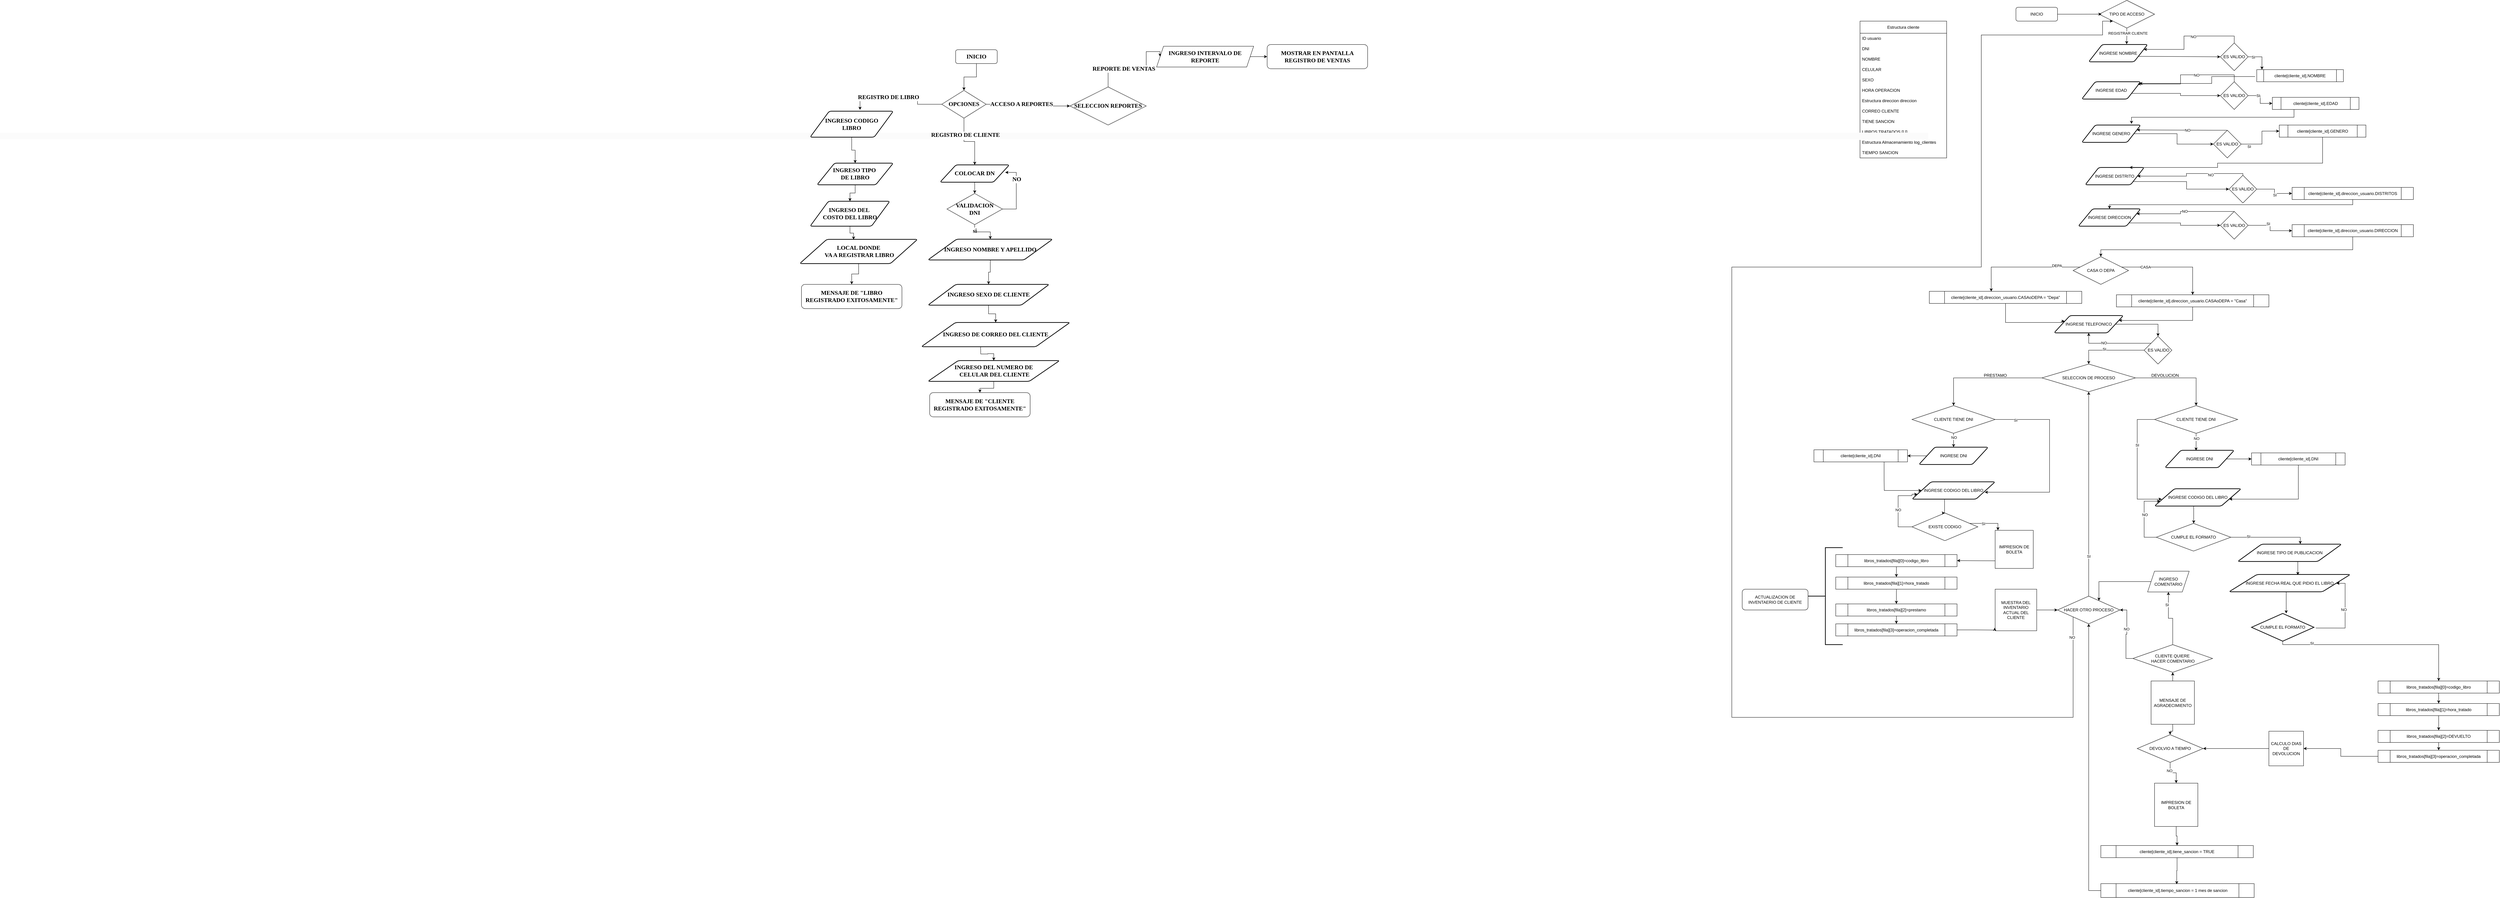 <mxfile version="24.6.2" type="github">
  <diagram id="C5RBs43oDa-KdzZeNtuy" name="Page-1">
    <mxGraphModel dx="10856" dy="3095" grid="1" gridSize="10" guides="1" tooltips="1" connect="1" arrows="1" fold="1" page="1" pageScale="1" pageWidth="827" pageHeight="1169" math="0" shadow="0">
      <root>
        <mxCell id="WIyWlLk6GJQsqaUBKTNV-0" />
        <mxCell id="WIyWlLk6GJQsqaUBKTNV-1" parent="WIyWlLk6GJQsqaUBKTNV-0" />
        <mxCell id="WIyWlLk6GJQsqaUBKTNV-3" value="INICIO" style="rounded=1;whiteSpace=wrap;html=1;fontSize=12;glass=0;strokeWidth=1;shadow=0;" parent="WIyWlLk6GJQsqaUBKTNV-1" vertex="1">
          <mxGeometry x="-320" y="20" width="120" height="40" as="geometry" />
        </mxCell>
        <mxCell id="I53t0YFymTR0FDrxpfK1-0" value="TIPO DE ACCESO" style="rhombus;whiteSpace=wrap;html=1;" parent="WIyWlLk6GJQsqaUBKTNV-1" vertex="1">
          <mxGeometry x="-80" width="160" height="80" as="geometry" />
        </mxCell>
        <mxCell id="I53t0YFymTR0FDrxpfK1-4" style="edgeStyle=orthogonalEdgeStyle;rounded=0;orthogonalLoop=1;jettySize=auto;html=1;entryX=0.044;entryY=0.498;entryDx=0;entryDy=0;entryPerimeter=0;" parent="WIyWlLk6GJQsqaUBKTNV-1" source="WIyWlLk6GJQsqaUBKTNV-3" target="I53t0YFymTR0FDrxpfK1-0" edge="1">
          <mxGeometry relative="1" as="geometry">
            <mxPoint x="170" y="40" as="targetPoint" />
          </mxGeometry>
        </mxCell>
        <mxCell id="I53t0YFymTR0FDrxpfK1-52" style="edgeStyle=orthogonalEdgeStyle;rounded=0;orthogonalLoop=1;jettySize=auto;html=1;entryX=0;entryY=0.5;entryDx=0;entryDy=0;" parent="WIyWlLk6GJQsqaUBKTNV-1" target="xrQOBeuvBIRcLrr2qw0B-54" edge="1">
          <mxGeometry relative="1" as="geometry">
            <mxPoint x="10.0" y="161.6" as="sourcePoint" />
            <mxPoint x="230" y="140" as="targetPoint" />
          </mxGeometry>
        </mxCell>
        <mxCell id="I53t0YFymTR0FDrxpfK1-7" value="INGRESE NOMBRE" style="shape=parallelogram;html=1;strokeWidth=2;perimeter=parallelogramPerimeter;whiteSpace=wrap;rounded=1;arcSize=12;size=0.23;" parent="WIyWlLk6GJQsqaUBKTNV-1" vertex="1">
          <mxGeometry x="-110" y="127.5" width="170" height="50" as="geometry" />
        </mxCell>
        <mxCell id="xrQOBeuvBIRcLrr2qw0B-60" style="edgeStyle=orthogonalEdgeStyle;rounded=0;orthogonalLoop=1;jettySize=auto;html=1;exitX=1;exitY=0.75;exitDx=0;exitDy=0;entryX=0;entryY=0.5;entryDx=0;entryDy=0;" edge="1" parent="WIyWlLk6GJQsqaUBKTNV-1" source="I53t0YFymTR0FDrxpfK1-8" target="xrQOBeuvBIRcLrr2qw0B-59">
          <mxGeometry relative="1" as="geometry" />
        </mxCell>
        <mxCell id="I53t0YFymTR0FDrxpfK1-8" value="INGRESE EDAD" style="shape=parallelogram;html=1;strokeWidth=2;perimeter=parallelogramPerimeter;whiteSpace=wrap;rounded=1;arcSize=12;size=0.23;" parent="WIyWlLk6GJQsqaUBKTNV-1" vertex="1">
          <mxGeometry x="-130" y="235" width="170" height="50" as="geometry" />
        </mxCell>
        <mxCell id="xrQOBeuvBIRcLrr2qw0B-66" style="edgeStyle=orthogonalEdgeStyle;rounded=0;orthogonalLoop=1;jettySize=auto;html=1;exitX=1;exitY=0.5;exitDx=0;exitDy=0;entryX=0;entryY=0.5;entryDx=0;entryDy=0;" edge="1" parent="WIyWlLk6GJQsqaUBKTNV-1" source="I53t0YFymTR0FDrxpfK1-9" target="xrQOBeuvBIRcLrr2qw0B-65">
          <mxGeometry relative="1" as="geometry" />
        </mxCell>
        <mxCell id="I53t0YFymTR0FDrxpfK1-9" value="INGRESE GENERO" style="shape=parallelogram;html=1;strokeWidth=2;perimeter=parallelogramPerimeter;whiteSpace=wrap;rounded=1;arcSize=12;size=0.23;" parent="WIyWlLk6GJQsqaUBKTNV-1" vertex="1">
          <mxGeometry x="-130" y="360" width="170" height="50" as="geometry" />
        </mxCell>
        <mxCell id="xrQOBeuvBIRcLrr2qw0B-79" style="edgeStyle=orthogonalEdgeStyle;rounded=0;orthogonalLoop=1;jettySize=auto;html=1;exitX=1;exitY=1;exitDx=0;exitDy=0;entryX=0;entryY=0.5;entryDx=0;entryDy=0;" edge="1" parent="WIyWlLk6GJQsqaUBKTNV-1" source="I53t0YFymTR0FDrxpfK1-10" target="xrQOBeuvBIRcLrr2qw0B-74">
          <mxGeometry relative="1" as="geometry" />
        </mxCell>
        <mxCell id="I53t0YFymTR0FDrxpfK1-10" value="INGRESE DISTRITO" style="shape=parallelogram;html=1;strokeWidth=2;perimeter=parallelogramPerimeter;whiteSpace=wrap;rounded=1;arcSize=12;size=0.23;" parent="WIyWlLk6GJQsqaUBKTNV-1" vertex="1">
          <mxGeometry x="-120" y="482.5" width="170" height="50" as="geometry" />
        </mxCell>
        <mxCell id="xrQOBeuvBIRcLrr2qw0B-84" style="edgeStyle=orthogonalEdgeStyle;rounded=0;orthogonalLoop=1;jettySize=auto;html=1;exitX=1;exitY=1;exitDx=0;exitDy=0;" edge="1" parent="WIyWlLk6GJQsqaUBKTNV-1" source="I53t0YFymTR0FDrxpfK1-11" target="xrQOBeuvBIRcLrr2qw0B-82">
          <mxGeometry relative="1" as="geometry" />
        </mxCell>
        <mxCell id="I53t0YFymTR0FDrxpfK1-11" value="INGRESE DIRECCION" style="shape=parallelogram;html=1;strokeWidth=2;perimeter=parallelogramPerimeter;whiteSpace=wrap;rounded=1;arcSize=12;size=0.23;" parent="WIyWlLk6GJQsqaUBKTNV-1" vertex="1">
          <mxGeometry x="-140" y="602" width="180" height="50" as="geometry" />
        </mxCell>
        <mxCell id="I53t0YFymTR0FDrxpfK1-86" style="edgeStyle=orthogonalEdgeStyle;rounded=0;orthogonalLoop=1;jettySize=auto;html=1;entryX=0.5;entryY=0;entryDx=0;entryDy=0;" parent="WIyWlLk6GJQsqaUBKTNV-1" source="I53t0YFymTR0FDrxpfK1-13" target="I53t0YFymTR0FDrxpfK1-36" edge="1">
          <mxGeometry relative="1" as="geometry">
            <Array as="points">
              <mxPoint x="190" y="770" />
            </Array>
          </mxGeometry>
        </mxCell>
        <mxCell id="xrQOBeuvBIRcLrr2qw0B-131" value="CASA" style="edgeLabel;html=1;align=center;verticalAlign=middle;resizable=0;points=[];" vertex="1" connectable="0" parent="I53t0YFymTR0FDrxpfK1-86">
          <mxGeometry x="-0.513" relative="1" as="geometry">
            <mxPoint x="-1" as="offset" />
          </mxGeometry>
        </mxCell>
        <mxCell id="I53t0YFymTR0FDrxpfK1-13" value="CASA O DEPA" style="rhombus;whiteSpace=wrap;html=1;" parent="WIyWlLk6GJQsqaUBKTNV-1" vertex="1">
          <mxGeometry x="-155" y="740" width="160" height="80" as="geometry" />
        </mxCell>
        <mxCell id="xrQOBeuvBIRcLrr2qw0B-92" style="edgeStyle=orthogonalEdgeStyle;rounded=0;orthogonalLoop=1;jettySize=auto;html=1;entryX=0.5;entryY=0;entryDx=0;entryDy=0;" edge="1" parent="WIyWlLk6GJQsqaUBKTNV-1" source="I53t0YFymTR0FDrxpfK1-14" target="xrQOBeuvBIRcLrr2qw0B-91">
          <mxGeometry relative="1" as="geometry" />
        </mxCell>
        <mxCell id="I53t0YFymTR0FDrxpfK1-14" value="INGRESE TELEFONICO" style="shape=parallelogram;html=1;strokeWidth=2;perimeter=parallelogramPerimeter;whiteSpace=wrap;rounded=1;arcSize=12;size=0.23;" parent="WIyWlLk6GJQsqaUBKTNV-1" vertex="1">
          <mxGeometry x="-210" y="910" width="200" height="50" as="geometry" />
        </mxCell>
        <mxCell id="I53t0YFymTR0FDrxpfK1-15" style="edgeStyle=orthogonalEdgeStyle;rounded=0;orthogonalLoop=1;jettySize=auto;html=1;exitX=0.5;exitY=1;exitDx=0;exitDy=0;entryX=0.644;entryY=-0.018;entryDx=0;entryDy=0;entryPerimeter=0;" parent="WIyWlLk6GJQsqaUBKTNV-1" source="I53t0YFymTR0FDrxpfK1-0" target="I53t0YFymTR0FDrxpfK1-7" edge="1">
          <mxGeometry relative="1" as="geometry" />
        </mxCell>
        <mxCell id="xrQOBeuvBIRcLrr2qw0B-129" value="REGISTRAR CLIENTE" style="edgeLabel;html=1;align=center;verticalAlign=middle;resizable=0;points=[];" vertex="1" connectable="0" parent="I53t0YFymTR0FDrxpfK1-15">
          <mxGeometry x="-0.378" y="3" relative="1" as="geometry">
            <mxPoint as="offset" />
          </mxGeometry>
        </mxCell>
        <mxCell id="I53t0YFymTR0FDrxpfK1-53" style="edgeStyle=orthogonalEdgeStyle;rounded=0;orthogonalLoop=1;jettySize=auto;html=1;" parent="WIyWlLk6GJQsqaUBKTNV-1" target="I53t0YFymTR0FDrxpfK1-8" edge="1">
          <mxGeometry relative="1" as="geometry">
            <Array as="points">
              <mxPoint x="245" y="240" />
            </Array>
            <mxPoint x="370" y="220" as="sourcePoint" />
          </mxGeometry>
        </mxCell>
        <mxCell id="xrQOBeuvBIRcLrr2qw0B-72" style="edgeStyle=orthogonalEdgeStyle;rounded=0;orthogonalLoop=1;jettySize=auto;html=1;exitX=0.25;exitY=1;exitDx=0;exitDy=0;entryX=0.844;entryY=-0.067;entryDx=0;entryDy=0;entryPerimeter=0;" edge="1" parent="WIyWlLk6GJQsqaUBKTNV-1" source="I53t0YFymTR0FDrxpfK1-32" target="I53t0YFymTR0FDrxpfK1-9">
          <mxGeometry relative="1" as="geometry" />
        </mxCell>
        <mxCell id="I53t0YFymTR0FDrxpfK1-32" value="cliente[cliente_id].EDAD" style="shape=process;whiteSpace=wrap;html=1;backgroundOutline=1;" parent="WIyWlLk6GJQsqaUBKTNV-1" vertex="1">
          <mxGeometry x="420" y="280" width="250" height="35" as="geometry" />
        </mxCell>
        <mxCell id="xrQOBeuvBIRcLrr2qw0B-73" style="edgeStyle=orthogonalEdgeStyle;rounded=0;orthogonalLoop=1;jettySize=auto;html=1;entryX=0.75;entryY=0;entryDx=0;entryDy=0;" edge="1" parent="WIyWlLk6GJQsqaUBKTNV-1" source="I53t0YFymTR0FDrxpfK1-33" target="I53t0YFymTR0FDrxpfK1-10">
          <mxGeometry relative="1" as="geometry">
            <Array as="points">
              <mxPoint x="565" y="470" />
              <mxPoint x="262" y="470" />
            </Array>
          </mxGeometry>
        </mxCell>
        <mxCell id="I53t0YFymTR0FDrxpfK1-33" value="cliente[cliente_id].GENERO" style="shape=process;whiteSpace=wrap;html=1;backgroundOutline=1;" parent="WIyWlLk6GJQsqaUBKTNV-1" vertex="1">
          <mxGeometry x="440" y="360" width="250" height="35" as="geometry" />
        </mxCell>
        <mxCell id="xrQOBeuvBIRcLrr2qw0B-90" style="edgeStyle=orthogonalEdgeStyle;rounded=0;orthogonalLoop=1;jettySize=auto;html=1;entryX=0.5;entryY=0;entryDx=0;entryDy=0;" edge="1" parent="WIyWlLk6GJQsqaUBKTNV-1" source="I53t0YFymTR0FDrxpfK1-34" target="I53t0YFymTR0FDrxpfK1-13">
          <mxGeometry relative="1" as="geometry">
            <Array as="points">
              <mxPoint x="652" y="720" />
              <mxPoint x="-75" y="720" />
            </Array>
          </mxGeometry>
        </mxCell>
        <mxCell id="I53t0YFymTR0FDrxpfK1-34" value="cliente[cliente_id].direccion_usuario.DIRECCION" style="shape=process;whiteSpace=wrap;html=1;backgroundOutline=1;" parent="WIyWlLk6GJQsqaUBKTNV-1" vertex="1">
          <mxGeometry x="477" y="647.5" width="350" height="35" as="geometry" />
        </mxCell>
        <mxCell id="xrQOBeuvBIRcLrr2qw0B-81" style="edgeStyle=orthogonalEdgeStyle;rounded=0;orthogonalLoop=1;jettySize=auto;html=1;" edge="1" parent="WIyWlLk6GJQsqaUBKTNV-1" source="I53t0YFymTR0FDrxpfK1-35" target="I53t0YFymTR0FDrxpfK1-11">
          <mxGeometry relative="1" as="geometry">
            <Array as="points">
              <mxPoint x="652" y="590" />
              <mxPoint x="-50" y="590" />
            </Array>
          </mxGeometry>
        </mxCell>
        <mxCell id="I53t0YFymTR0FDrxpfK1-35" value="cliente[cliente_id].direccion_usuario.DISTRITOS" style="shape=process;whiteSpace=wrap;html=1;backgroundOutline=1;" parent="WIyWlLk6GJQsqaUBKTNV-1" vertex="1">
          <mxGeometry x="477" y="540" width="350" height="35" as="geometry" />
        </mxCell>
        <mxCell id="xrQOBeuvBIRcLrr2qw0B-130" style="edgeStyle=orthogonalEdgeStyle;rounded=0;orthogonalLoop=1;jettySize=auto;html=1;entryX=1;entryY=0.25;entryDx=0;entryDy=0;" edge="1" parent="WIyWlLk6GJQsqaUBKTNV-1" source="I53t0YFymTR0FDrxpfK1-36" target="I53t0YFymTR0FDrxpfK1-14">
          <mxGeometry relative="1" as="geometry">
            <Array as="points">
              <mxPoint x="190" y="924" />
            </Array>
          </mxGeometry>
        </mxCell>
        <mxCell id="I53t0YFymTR0FDrxpfK1-36" value="cliente[cliente_id].direccion_usuario.CASAoDEPA = &quot;Casa&quot;" style="shape=process;whiteSpace=wrap;html=1;backgroundOutline=1;" parent="WIyWlLk6GJQsqaUBKTNV-1" vertex="1">
          <mxGeometry x="-30" y="850" width="440" height="35" as="geometry" />
        </mxCell>
        <mxCell id="I53t0YFymTR0FDrxpfK1-88" style="edgeStyle=orthogonalEdgeStyle;rounded=0;orthogonalLoop=1;jettySize=auto;html=1;entryX=0;entryY=0.25;entryDx=0;entryDy=0;" parent="WIyWlLk6GJQsqaUBKTNV-1" source="I53t0YFymTR0FDrxpfK1-38" target="I53t0YFymTR0FDrxpfK1-14" edge="1">
          <mxGeometry relative="1" as="geometry">
            <Array as="points">
              <mxPoint x="-350" y="930" />
              <mxPoint x="-189" y="930" />
              <mxPoint x="-189" y="926" />
            </Array>
          </mxGeometry>
        </mxCell>
        <mxCell id="I53t0YFymTR0FDrxpfK1-38" value="cliente[cliente_id].direccion_usuario.CASAoDEPA = &quot;Depa&quot;" style="shape=process;whiteSpace=wrap;html=1;backgroundOutline=1;" parent="WIyWlLk6GJQsqaUBKTNV-1" vertex="1">
          <mxGeometry x="-570" y="840" width="440" height="35" as="geometry" />
        </mxCell>
        <mxCell id="I53t0YFymTR0FDrxpfK1-87" style="edgeStyle=orthogonalEdgeStyle;rounded=0;orthogonalLoop=1;jettySize=auto;html=1;entryX=0.406;entryY=0.014;entryDx=0;entryDy=0;entryPerimeter=0;" parent="WIyWlLk6GJQsqaUBKTNV-1" source="I53t0YFymTR0FDrxpfK1-13" target="I53t0YFymTR0FDrxpfK1-38" edge="1">
          <mxGeometry relative="1" as="geometry">
            <Array as="points">
              <mxPoint x="-391" y="770" />
            </Array>
          </mxGeometry>
        </mxCell>
        <mxCell id="xrQOBeuvBIRcLrr2qw0B-132" value="DEPA" style="edgeLabel;html=1;align=center;verticalAlign=middle;resizable=0;points=[];" vertex="1" connectable="0" parent="I53t0YFymTR0FDrxpfK1-87">
          <mxGeometry x="-0.596" y="-4" relative="1" as="geometry">
            <mxPoint x="-1" as="offset" />
          </mxGeometry>
        </mxCell>
        <mxCell id="I53t0YFymTR0FDrxpfK1-91" value="Estructura cliente" style="swimlane;fontStyle=0;childLayout=stackLayout;horizontal=1;startSize=35;horizontalStack=0;resizeParent=1;resizeParentMax=0;resizeLast=0;collapsible=1;marginBottom=0;whiteSpace=wrap;html=1;glass=0;treeFolding=0;" parent="WIyWlLk6GJQsqaUBKTNV-1" vertex="1">
          <mxGeometry x="-770" y="60" width="250" height="395" as="geometry">
            <mxRectangle x="-370" y="165" width="130" height="30" as="alternateBounds" />
          </mxGeometry>
        </mxCell>
        <mxCell id="I53t0YFymTR0FDrxpfK1-92" value="ID usuario" style="text;strokeColor=none;fillColor=none;align=left;verticalAlign=middle;spacingLeft=4;spacingRight=4;overflow=hidden;points=[[0,0.5],[1,0.5]];portConstraint=eastwest;rotatable=0;whiteSpace=wrap;html=1;" parent="I53t0YFymTR0FDrxpfK1-91" vertex="1">
          <mxGeometry y="35" width="250" height="30" as="geometry" />
        </mxCell>
        <mxCell id="I53t0YFymTR0FDrxpfK1-94" value="DNI" style="text;strokeColor=none;fillColor=none;align=left;verticalAlign=middle;spacingLeft=4;spacingRight=4;overflow=hidden;points=[[0,0.5],[1,0.5]];portConstraint=eastwest;rotatable=0;whiteSpace=wrap;html=1;" parent="I53t0YFymTR0FDrxpfK1-91" vertex="1">
          <mxGeometry y="65" width="250" height="30" as="geometry" />
        </mxCell>
        <mxCell id="I53t0YFymTR0FDrxpfK1-93" value="NOMBRE" style="text;strokeColor=none;fillColor=none;align=left;verticalAlign=middle;spacingLeft=4;spacingRight=4;overflow=hidden;points=[[0,0.5],[1,0.5]];portConstraint=eastwest;rotatable=0;whiteSpace=wrap;html=1;" parent="I53t0YFymTR0FDrxpfK1-91" vertex="1">
          <mxGeometry y="95" width="250" height="30" as="geometry" />
        </mxCell>
        <mxCell id="I53t0YFymTR0FDrxpfK1-95" value="CELULAR" style="text;strokeColor=none;fillColor=none;align=left;verticalAlign=middle;spacingLeft=4;spacingRight=4;overflow=hidden;points=[[0,0.5],[1,0.5]];portConstraint=eastwest;rotatable=0;whiteSpace=wrap;html=1;" parent="I53t0YFymTR0FDrxpfK1-91" vertex="1">
          <mxGeometry y="125" width="250" height="30" as="geometry" />
        </mxCell>
        <mxCell id="I53t0YFymTR0FDrxpfK1-98" value="SEXO" style="text;strokeColor=none;fillColor=none;align=left;verticalAlign=middle;spacingLeft=4;spacingRight=4;overflow=hidden;points=[[0,0.5],[1,0.5]];portConstraint=eastwest;rotatable=0;whiteSpace=wrap;html=1;" parent="I53t0YFymTR0FDrxpfK1-91" vertex="1">
          <mxGeometry y="155" width="250" height="30" as="geometry" />
        </mxCell>
        <mxCell id="I53t0YFymTR0FDrxpfK1-96" value="HORA OPERACION" style="text;strokeColor=none;fillColor=none;align=left;verticalAlign=middle;spacingLeft=4;spacingRight=4;overflow=hidden;points=[[0,0.5],[1,0.5]];portConstraint=eastwest;rotatable=0;whiteSpace=wrap;html=1;" parent="I53t0YFymTR0FDrxpfK1-91" vertex="1">
          <mxGeometry y="185" width="250" height="30" as="geometry" />
        </mxCell>
        <mxCell id="I53t0YFymTR0FDrxpfK1-97" value="Estructura direccion direccion" style="text;strokeColor=none;fillColor=none;align=left;verticalAlign=middle;spacingLeft=4;spacingRight=4;overflow=hidden;points=[[0,0.5],[1,0.5]];portConstraint=eastwest;rotatable=0;whiteSpace=wrap;html=1;" parent="I53t0YFymTR0FDrxpfK1-91" vertex="1">
          <mxGeometry y="215" width="250" height="30" as="geometry" />
        </mxCell>
        <mxCell id="I53t0YFymTR0FDrxpfK1-99" value="CORREO CLIENTE" style="text;strokeColor=none;fillColor=none;align=left;verticalAlign=middle;spacingLeft=4;spacingRight=4;overflow=hidden;points=[[0,0.5],[1,0.5]];portConstraint=eastwest;rotatable=0;whiteSpace=wrap;html=1;" parent="I53t0YFymTR0FDrxpfK1-91" vertex="1">
          <mxGeometry y="245" width="250" height="30" as="geometry" />
        </mxCell>
        <mxCell id="I53t0YFymTR0FDrxpfK1-102" value="TIENE SANCION" style="text;strokeColor=none;fillColor=none;align=left;verticalAlign=middle;spacingLeft=4;spacingRight=4;overflow=hidden;points=[[0,0.5],[1,0.5]];portConstraint=eastwest;rotatable=0;whiteSpace=wrap;html=1;" parent="I53t0YFymTR0FDrxpfK1-91" vertex="1">
          <mxGeometry y="275" width="250" height="30" as="geometry" />
        </mxCell>
        <mxCell id="I53t0YFymTR0FDrxpfK1-100" value="LIBROS TRATADOS [] []" style="text;strokeColor=none;fillColor=none;align=left;verticalAlign=middle;spacingLeft=4;spacingRight=4;overflow=hidden;points=[[0,0.5],[1,0.5]];portConstraint=eastwest;rotatable=0;whiteSpace=wrap;html=1;" parent="I53t0YFymTR0FDrxpfK1-91" vertex="1">
          <mxGeometry y="305" width="250" height="30" as="geometry" />
        </mxCell>
        <mxCell id="I53t0YFymTR0FDrxpfK1-101" value="Estructura Almacenamiento log_clientes" style="text;strokeColor=none;fillColor=none;align=left;verticalAlign=middle;spacingLeft=4;spacingRight=4;overflow=hidden;points=[[0,0.5],[1,0.5]];portConstraint=eastwest;rotatable=0;whiteSpace=wrap;html=1;" parent="I53t0YFymTR0FDrxpfK1-91" vertex="1">
          <mxGeometry y="335" width="250" height="30" as="geometry" />
        </mxCell>
        <mxCell id="I53t0YFymTR0FDrxpfK1-103" value="TIEMPO SANCION" style="text;strokeColor=none;fillColor=none;align=left;verticalAlign=middle;spacingLeft=4;spacingRight=4;overflow=hidden;points=[[0,0.5],[1,0.5]];portConstraint=eastwest;rotatable=0;whiteSpace=wrap;html=1;" parent="I53t0YFymTR0FDrxpfK1-91" vertex="1">
          <mxGeometry y="365" width="250" height="30" as="geometry" />
        </mxCell>
        <mxCell id="I53t0YFymTR0FDrxpfK1-137" style="edgeStyle=orthogonalEdgeStyle;rounded=0;orthogonalLoop=1;jettySize=auto;html=1;entryX=0.5;entryY=0;entryDx=0;entryDy=0;" parent="WIyWlLk6GJQsqaUBKTNV-1" source="I53t0YFymTR0FDrxpfK1-104" target="I53t0YFymTR0FDrxpfK1-109" edge="1">
          <mxGeometry relative="1" as="geometry" />
        </mxCell>
        <mxCell id="I53t0YFymTR0FDrxpfK1-143" style="edgeStyle=orthogonalEdgeStyle;rounded=0;orthogonalLoop=1;jettySize=auto;html=1;exitX=1;exitY=0.5;exitDx=0;exitDy=0;entryX=0.5;entryY=0;entryDx=0;entryDy=0;" parent="WIyWlLk6GJQsqaUBKTNV-1" source="I53t0YFymTR0FDrxpfK1-104" target="I53t0YFymTR0FDrxpfK1-149" edge="1">
          <mxGeometry relative="1" as="geometry">
            <mxPoint x="200.0" y="1170.0" as="targetPoint" />
          </mxGeometry>
        </mxCell>
        <mxCell id="I53t0YFymTR0FDrxpfK1-104" value="SELECCION DE PROCESO" style="rhombus;whiteSpace=wrap;html=1;" parent="WIyWlLk6GJQsqaUBKTNV-1" vertex="1">
          <mxGeometry x="-245" y="1050" width="270" height="80" as="geometry" />
        </mxCell>
        <mxCell id="I53t0YFymTR0FDrxpfK1-112" style="edgeStyle=orthogonalEdgeStyle;rounded=0;orthogonalLoop=1;jettySize=auto;html=1;" parent="WIyWlLk6GJQsqaUBKTNV-1" source="I53t0YFymTR0FDrxpfK1-106" target="I53t0YFymTR0FDrxpfK1-111" edge="1">
          <mxGeometry relative="1" as="geometry" />
        </mxCell>
        <mxCell id="I53t0YFymTR0FDrxpfK1-106" value="INGRESE DNI" style="shape=parallelogram;html=1;strokeWidth=2;perimeter=parallelogramPerimeter;whiteSpace=wrap;rounded=1;arcSize=12;size=0.23;" parent="WIyWlLk6GJQsqaUBKTNV-1" vertex="1">
          <mxGeometry x="-600" y="1290" width="200" height="50" as="geometry" />
        </mxCell>
        <mxCell id="I53t0YFymTR0FDrxpfK1-108" value="INGRESE CODIGO DEL LIBRO" style="shape=parallelogram;html=1;strokeWidth=2;perimeter=parallelogramPerimeter;whiteSpace=wrap;rounded=1;arcSize=12;size=0.23;" parent="WIyWlLk6GJQsqaUBKTNV-1" vertex="1">
          <mxGeometry x="-620" y="1390" width="240" height="50" as="geometry" />
        </mxCell>
        <mxCell id="I53t0YFymTR0FDrxpfK1-110" style="edgeStyle=orthogonalEdgeStyle;rounded=0;orthogonalLoop=1;jettySize=auto;html=1;exitX=0.5;exitY=1;exitDx=0;exitDy=0;entryX=0.5;entryY=0;entryDx=0;entryDy=0;" parent="WIyWlLk6GJQsqaUBKTNV-1" source="I53t0YFymTR0FDrxpfK1-109" target="I53t0YFymTR0FDrxpfK1-106" edge="1">
          <mxGeometry relative="1" as="geometry" />
        </mxCell>
        <mxCell id="xrQOBeuvBIRcLrr2qw0B-119" value="NO" style="edgeLabel;html=1;align=center;verticalAlign=middle;resizable=0;points=[];" vertex="1" connectable="0" parent="I53t0YFymTR0FDrxpfK1-110">
          <mxGeometry x="-0.398" y="1" relative="1" as="geometry">
            <mxPoint as="offset" />
          </mxGeometry>
        </mxCell>
        <mxCell id="I53t0YFymTR0FDrxpfK1-114" style="edgeStyle=orthogonalEdgeStyle;rounded=0;orthogonalLoop=1;jettySize=auto;html=1;exitX=1;exitY=0.5;exitDx=0;exitDy=0;entryX=0.875;entryY=0.6;entryDx=0;entryDy=0;entryPerimeter=0;" parent="WIyWlLk6GJQsqaUBKTNV-1" source="I53t0YFymTR0FDrxpfK1-109" target="I53t0YFymTR0FDrxpfK1-108" edge="1">
          <mxGeometry relative="1" as="geometry">
            <mxPoint x="-262.87" y="1205" as="sourcePoint" />
            <mxPoint x="-300.0" y="1418.632" as="targetPoint" />
            <Array as="points">
              <mxPoint x="-223" y="1210" />
              <mxPoint x="-223" y="1420" />
            </Array>
          </mxGeometry>
        </mxCell>
        <mxCell id="xrQOBeuvBIRcLrr2qw0B-121" value="SI" style="edgeLabel;html=1;align=center;verticalAlign=middle;resizable=0;points=[];" vertex="1" connectable="0" parent="I53t0YFymTR0FDrxpfK1-114">
          <mxGeometry x="-0.787" y="-2" relative="1" as="geometry">
            <mxPoint as="offset" />
          </mxGeometry>
        </mxCell>
        <mxCell id="I53t0YFymTR0FDrxpfK1-109" value="CLIENTE TIENE DNI" style="rhombus;whiteSpace=wrap;html=1;" parent="WIyWlLk6GJQsqaUBKTNV-1" vertex="1">
          <mxGeometry x="-620" y="1170" width="240" height="80" as="geometry" />
        </mxCell>
        <mxCell id="I53t0YFymTR0FDrxpfK1-113" style="edgeStyle=orthogonalEdgeStyle;rounded=0;orthogonalLoop=1;jettySize=auto;html=1;exitX=0.75;exitY=1;exitDx=0;exitDy=0;" parent="WIyWlLk6GJQsqaUBKTNV-1" source="I53t0YFymTR0FDrxpfK1-111" target="I53t0YFymTR0FDrxpfK1-108" edge="1">
          <mxGeometry relative="1" as="geometry">
            <Array as="points">
              <mxPoint x="-701" y="1386" />
              <mxPoint x="-700" y="1465" />
            </Array>
          </mxGeometry>
        </mxCell>
        <mxCell id="I53t0YFymTR0FDrxpfK1-111" value="cliente[cliente_id].DNI" style="shape=process;whiteSpace=wrap;html=1;backgroundOutline=1;" parent="WIyWlLk6GJQsqaUBKTNV-1" vertex="1">
          <mxGeometry x="-903" y="1297.5" width="270" height="35" as="geometry" />
        </mxCell>
        <mxCell id="I53t0YFymTR0FDrxpfK1-116" style="edgeStyle=orthogonalEdgeStyle;rounded=0;orthogonalLoop=1;jettySize=auto;html=1;exitX=0;exitY=0.5;exitDx=0;exitDy=0;entryX=0;entryY=0.75;entryDx=0;entryDy=0;" parent="WIyWlLk6GJQsqaUBKTNV-1" source="I53t0YFymTR0FDrxpfK1-115" target="I53t0YFymTR0FDrxpfK1-108" edge="1">
          <mxGeometry relative="1" as="geometry">
            <Array as="points">
              <mxPoint x="-660" y="1520" />
              <mxPoint x="-660" y="1430" />
              <mxPoint x="-620" y="1430" />
              <mxPoint x="-620" y="1426" />
            </Array>
          </mxGeometry>
        </mxCell>
        <mxCell id="xrQOBeuvBIRcLrr2qw0B-123" value="NO" style="edgeLabel;html=1;align=center;verticalAlign=middle;resizable=0;points=[];" vertex="1" connectable="0" parent="I53t0YFymTR0FDrxpfK1-116">
          <mxGeometry x="-0.058" relative="1" as="geometry">
            <mxPoint as="offset" />
          </mxGeometry>
        </mxCell>
        <mxCell id="I53t0YFymTR0FDrxpfK1-118" style="edgeStyle=orthogonalEdgeStyle;rounded=0;orthogonalLoop=1;jettySize=auto;html=1;" parent="WIyWlLk6GJQsqaUBKTNV-1" source="I53t0YFymTR0FDrxpfK1-115" edge="1">
          <mxGeometry relative="1" as="geometry">
            <mxPoint x="-372" y="1530" as="targetPoint" />
            <Array as="points">
              <mxPoint x="-372" y="1510" />
            </Array>
          </mxGeometry>
        </mxCell>
        <mxCell id="xrQOBeuvBIRcLrr2qw0B-122" value="SI" style="edgeLabel;html=1;align=center;verticalAlign=middle;resizable=0;points=[];" vertex="1" connectable="0" parent="I53t0YFymTR0FDrxpfK1-118">
          <mxGeometry x="-0.225" y="-1" relative="1" as="geometry">
            <mxPoint as="offset" />
          </mxGeometry>
        </mxCell>
        <mxCell id="I53t0YFymTR0FDrxpfK1-115" value="EXISTE CODIGO" style="rhombus;whiteSpace=wrap;html=1;" parent="WIyWlLk6GJQsqaUBKTNV-1" vertex="1">
          <mxGeometry x="-620" y="1480" width="190" height="80" as="geometry" />
        </mxCell>
        <mxCell id="I53t0YFymTR0FDrxpfK1-126" style="edgeStyle=orthogonalEdgeStyle;rounded=0;orthogonalLoop=1;jettySize=auto;html=1;entryX=1;entryY=0.5;entryDx=0;entryDy=0;exitX=0;exitY=0.75;exitDx=0;exitDy=0;" parent="WIyWlLk6GJQsqaUBKTNV-1" source="I53t0YFymTR0FDrxpfK1-117" target="I53t0YFymTR0FDrxpfK1-122" edge="1">
          <mxGeometry relative="1" as="geometry">
            <mxPoint x="-400" y="1590" as="sourcePoint" />
            <Array as="points">
              <mxPoint x="-380" y="1618" />
              <mxPoint x="-383" y="1618" />
            </Array>
          </mxGeometry>
        </mxCell>
        <mxCell id="I53t0YFymTR0FDrxpfK1-117" value="IMPRESION DE BOLETA" style="whiteSpace=wrap;html=1;aspect=fixed;" parent="WIyWlLk6GJQsqaUBKTNV-1" vertex="1">
          <mxGeometry x="-380" y="1530" width="110" height="110" as="geometry" />
        </mxCell>
        <mxCell id="I53t0YFymTR0FDrxpfK1-119" style="edgeStyle=orthogonalEdgeStyle;rounded=0;orthogonalLoop=1;jettySize=auto;html=1;entryX=0.5;entryY=0;entryDx=0;entryDy=0;" parent="WIyWlLk6GJQsqaUBKTNV-1" edge="1">
          <mxGeometry relative="1" as="geometry">
            <mxPoint x="-524.3" y="1439.99" as="sourcePoint" />
            <mxPoint x="-525" y="1479.99" as="targetPoint" />
            <Array as="points">
              <mxPoint x="-526" y="1440" />
              <mxPoint x="-526" y="1480" />
            </Array>
          </mxGeometry>
        </mxCell>
        <mxCell id="I53t0YFymTR0FDrxpfK1-151" style="edgeStyle=orthogonalEdgeStyle;rounded=0;orthogonalLoop=1;jettySize=auto;html=1;entryX=0;entryY=0.5;entryDx=0;entryDy=0;" parent="WIyWlLk6GJQsqaUBKTNV-1" source="I53t0YFymTR0FDrxpfK1-120" target="I53t0YFymTR0FDrxpfK1-150" edge="1">
          <mxGeometry relative="1" as="geometry" />
        </mxCell>
        <mxCell id="I53t0YFymTR0FDrxpfK1-120" value="MUESTRA DEL INVENTARIO ACTUAL DEL CLIENTE" style="whiteSpace=wrap;html=1;aspect=fixed;" parent="WIyWlLk6GJQsqaUBKTNV-1" vertex="1">
          <mxGeometry x="-380" y="1700" width="120" height="120" as="geometry" />
        </mxCell>
        <mxCell id="I53t0YFymTR0FDrxpfK1-127" style="edgeStyle=orthogonalEdgeStyle;rounded=0;orthogonalLoop=1;jettySize=auto;html=1;" parent="WIyWlLk6GJQsqaUBKTNV-1" source="I53t0YFymTR0FDrxpfK1-122" target="I53t0YFymTR0FDrxpfK1-123" edge="1">
          <mxGeometry relative="1" as="geometry" />
        </mxCell>
        <mxCell id="I53t0YFymTR0FDrxpfK1-122" value="libros_tratados[fila][0]=codigo_libro" style="shape=process;whiteSpace=wrap;html=1;backgroundOutline=1;" parent="WIyWlLk6GJQsqaUBKTNV-1" vertex="1">
          <mxGeometry x="-840" y="1600" width="350" height="35" as="geometry" />
        </mxCell>
        <mxCell id="I53t0YFymTR0FDrxpfK1-129" style="edgeStyle=orthogonalEdgeStyle;rounded=0;orthogonalLoop=1;jettySize=auto;html=1;entryX=0.5;entryY=0;entryDx=0;entryDy=0;" parent="WIyWlLk6GJQsqaUBKTNV-1" source="I53t0YFymTR0FDrxpfK1-123" target="I53t0YFymTR0FDrxpfK1-124" edge="1">
          <mxGeometry relative="1" as="geometry" />
        </mxCell>
        <mxCell id="I53t0YFymTR0FDrxpfK1-123" value="libros_tratados[fila][1]=hora_tratado" style="shape=process;whiteSpace=wrap;html=1;backgroundOutline=1;" parent="WIyWlLk6GJQsqaUBKTNV-1" vertex="1">
          <mxGeometry x="-840" y="1665" width="350" height="35" as="geometry" />
        </mxCell>
        <mxCell id="I53t0YFymTR0FDrxpfK1-131" style="edgeStyle=orthogonalEdgeStyle;rounded=0;orthogonalLoop=1;jettySize=auto;html=1;entryX=0.5;entryY=0;entryDx=0;entryDy=0;" parent="WIyWlLk6GJQsqaUBKTNV-1" source="I53t0YFymTR0FDrxpfK1-124" target="I53t0YFymTR0FDrxpfK1-125" edge="1">
          <mxGeometry relative="1" as="geometry" />
        </mxCell>
        <mxCell id="I53t0YFymTR0FDrxpfK1-124" value="libros_tratados[fila][2]=prestamo" style="shape=process;whiteSpace=wrap;html=1;backgroundOutline=1;" parent="WIyWlLk6GJQsqaUBKTNV-1" vertex="1">
          <mxGeometry x="-840" y="1742.5" width="350" height="35" as="geometry" />
        </mxCell>
        <mxCell id="I53t0YFymTR0FDrxpfK1-125" value="libros_tratados[fila][3]=operacion_completada" style="shape=process;whiteSpace=wrap;html=1;backgroundOutline=1;" parent="WIyWlLk6GJQsqaUBKTNV-1" vertex="1">
          <mxGeometry x="-840" y="1800" width="350" height="35" as="geometry" />
        </mxCell>
        <mxCell id="I53t0YFymTR0FDrxpfK1-132" style="edgeStyle=orthogonalEdgeStyle;rounded=0;orthogonalLoop=1;jettySize=auto;html=1;exitX=1;exitY=0.5;exitDx=0;exitDy=0;entryX=-0.011;entryY=0.927;entryDx=0;entryDy=0;entryPerimeter=0;" parent="WIyWlLk6GJQsqaUBKTNV-1" source="I53t0YFymTR0FDrxpfK1-125" target="I53t0YFymTR0FDrxpfK1-120" edge="1">
          <mxGeometry relative="1" as="geometry">
            <mxPoint x="-398.56" y="1757.0" as="targetPoint" />
            <Array as="points">
              <mxPoint x="-435" y="1818" />
              <mxPoint x="-381" y="1818" />
            </Array>
          </mxGeometry>
        </mxCell>
        <mxCell id="I53t0YFymTR0FDrxpfK1-135" value="" style="strokeWidth=2;html=1;shape=mxgraph.flowchart.annotation_2;align=left;labelPosition=right;pointerEvents=1;" parent="WIyWlLk6GJQsqaUBKTNV-1" vertex="1">
          <mxGeometry x="-920" y="1580" width="100" height="280" as="geometry" />
        </mxCell>
        <mxCell id="I53t0YFymTR0FDrxpfK1-136" value="ACTUALIZACION DE INVENTAERIO DE CLIENTE" style="rounded=1;whiteSpace=wrap;html=1;" parent="WIyWlLk6GJQsqaUBKTNV-1" vertex="1">
          <mxGeometry x="-1110" y="1700" width="190" height="60" as="geometry" />
        </mxCell>
        <mxCell id="I53t0YFymTR0FDrxpfK1-149" value="CLIENTE TIENE DNI" style="rhombus;whiteSpace=wrap;html=1;" parent="WIyWlLk6GJQsqaUBKTNV-1" vertex="1">
          <mxGeometry x="80" y="1170" width="240" height="80" as="geometry" />
        </mxCell>
        <mxCell id="I53t0YFymTR0FDrxpfK1-152" style="edgeStyle=orthogonalEdgeStyle;rounded=0;orthogonalLoop=1;jettySize=auto;html=1;entryX=0.5;entryY=1;entryDx=0;entryDy=0;" parent="WIyWlLk6GJQsqaUBKTNV-1" source="I53t0YFymTR0FDrxpfK1-150" target="I53t0YFymTR0FDrxpfK1-104" edge="1">
          <mxGeometry relative="1" as="geometry" />
        </mxCell>
        <mxCell id="xrQOBeuvBIRcLrr2qw0B-125" value="SI" style="edgeLabel;html=1;align=center;verticalAlign=middle;resizable=0;points=[];" vertex="1" connectable="0" parent="I53t0YFymTR0FDrxpfK1-152">
          <mxGeometry x="-0.61" relative="1" as="geometry">
            <mxPoint as="offset" />
          </mxGeometry>
        </mxCell>
        <mxCell id="xrQOBeuvBIRcLrr2qw0B-126" style="edgeStyle=orthogonalEdgeStyle;rounded=0;orthogonalLoop=1;jettySize=auto;html=1;exitX=0;exitY=1;exitDx=0;exitDy=0;entryX=0;entryY=1;entryDx=0;entryDy=0;" edge="1" parent="WIyWlLk6GJQsqaUBKTNV-1" source="I53t0YFymTR0FDrxpfK1-150" target="I53t0YFymTR0FDrxpfK1-0">
          <mxGeometry relative="1" as="geometry">
            <mxPoint x="-230" y="630" as="targetPoint" />
            <Array as="points">
              <mxPoint x="-155" y="2070" />
              <mxPoint x="-1140" y="2070" />
              <mxPoint x="-1140" y="770" />
              <mxPoint x="-420" y="770" />
              <mxPoint x="-420" y="100" />
              <mxPoint x="-70" y="100" />
              <mxPoint x="-70" y="60" />
            </Array>
          </mxGeometry>
        </mxCell>
        <mxCell id="xrQOBeuvBIRcLrr2qw0B-128" value="NO" style="edgeLabel;html=1;align=center;verticalAlign=middle;resizable=0;points=[];" vertex="1" connectable="0" parent="xrQOBeuvBIRcLrr2qw0B-126">
          <mxGeometry x="-0.973" y="-3" relative="1" as="geometry">
            <mxPoint as="offset" />
          </mxGeometry>
        </mxCell>
        <mxCell id="I53t0YFymTR0FDrxpfK1-150" value="HACER OTRO PROCESO" style="rhombus;whiteSpace=wrap;html=1;" parent="WIyWlLk6GJQsqaUBKTNV-1" vertex="1">
          <mxGeometry x="-200" y="1720" width="180" height="80" as="geometry" />
        </mxCell>
        <mxCell id="I53t0YFymTR0FDrxpfK1-158" style="edgeStyle=orthogonalEdgeStyle;rounded=0;orthogonalLoop=1;jettySize=auto;html=1;entryX=0;entryY=0.5;entryDx=0;entryDy=0;" parent="WIyWlLk6GJQsqaUBKTNV-1" source="I53t0YFymTR0FDrxpfK1-153" target="I53t0YFymTR0FDrxpfK1-154" edge="1">
          <mxGeometry relative="1" as="geometry" />
        </mxCell>
        <mxCell id="I53t0YFymTR0FDrxpfK1-153" value="INGRESE DNI" style="shape=parallelogram;html=1;strokeWidth=2;perimeter=parallelogramPerimeter;whiteSpace=wrap;rounded=1;arcSize=12;size=0.23;" parent="WIyWlLk6GJQsqaUBKTNV-1" vertex="1">
          <mxGeometry x="110" y="1299" width="200" height="50" as="geometry" />
        </mxCell>
        <mxCell id="I53t0YFymTR0FDrxpfK1-159" style="edgeStyle=orthogonalEdgeStyle;rounded=0;orthogonalLoop=1;jettySize=auto;html=1;" parent="WIyWlLk6GJQsqaUBKTNV-1" source="I53t0YFymTR0FDrxpfK1-154" target="I53t0YFymTR0FDrxpfK1-155" edge="1">
          <mxGeometry relative="1" as="geometry">
            <Array as="points">
              <mxPoint x="495" y="1440" />
            </Array>
          </mxGeometry>
        </mxCell>
        <mxCell id="I53t0YFymTR0FDrxpfK1-154" value="cliente[cliente_id].DNI" style="shape=process;whiteSpace=wrap;html=1;backgroundOutline=1;" parent="WIyWlLk6GJQsqaUBKTNV-1" vertex="1">
          <mxGeometry x="360" y="1306.5" width="270" height="35" as="geometry" />
        </mxCell>
        <mxCell id="I53t0YFymTR0FDrxpfK1-163" style="edgeStyle=orthogonalEdgeStyle;rounded=0;orthogonalLoop=1;jettySize=auto;html=1;" parent="WIyWlLk6GJQsqaUBKTNV-1" source="I53t0YFymTR0FDrxpfK1-155" target="I53t0YFymTR0FDrxpfK1-162" edge="1">
          <mxGeometry relative="1" as="geometry">
            <Array as="points">
              <mxPoint x="193" y="1470" />
              <mxPoint x="193" y="1470" />
            </Array>
          </mxGeometry>
        </mxCell>
        <mxCell id="I53t0YFymTR0FDrxpfK1-155" value="INGRESE CODIGO DEL LIBRO" style="shape=parallelogram;html=1;strokeWidth=2;perimeter=parallelogramPerimeter;whiteSpace=wrap;rounded=1;arcSize=12;size=0.23;" parent="WIyWlLk6GJQsqaUBKTNV-1" vertex="1">
          <mxGeometry x="80" y="1410" width="250" height="50" as="geometry" />
        </mxCell>
        <mxCell id="I53t0YFymTR0FDrxpfK1-157" style="edgeStyle=orthogonalEdgeStyle;rounded=0;orthogonalLoop=1;jettySize=auto;html=1;entryX=0.083;entryY=0.6;entryDx=0;entryDy=0;entryPerimeter=0;" parent="WIyWlLk6GJQsqaUBKTNV-1" source="I53t0YFymTR0FDrxpfK1-149" target="I53t0YFymTR0FDrxpfK1-155" edge="1">
          <mxGeometry relative="1" as="geometry">
            <Array as="points">
              <mxPoint x="30" y="1210" />
              <mxPoint x="30" y="1440" />
            </Array>
          </mxGeometry>
        </mxCell>
        <mxCell id="xrQOBeuvBIRcLrr2qw0B-100" value="SI" style="edgeLabel;html=1;align=center;verticalAlign=middle;resizable=0;points=[];" vertex="1" connectable="0" parent="I53t0YFymTR0FDrxpfK1-157">
          <mxGeometry x="-0.295" relative="1" as="geometry">
            <mxPoint as="offset" />
          </mxGeometry>
        </mxCell>
        <mxCell id="I53t0YFymTR0FDrxpfK1-160" style="edgeStyle=orthogonalEdgeStyle;rounded=0;orthogonalLoop=1;jettySize=auto;html=1;exitX=0.5;exitY=1;exitDx=0;exitDy=0;entryX=0.449;entryY=0.02;entryDx=0;entryDy=0;entryPerimeter=0;" parent="WIyWlLk6GJQsqaUBKTNV-1" source="I53t0YFymTR0FDrxpfK1-149" target="I53t0YFymTR0FDrxpfK1-153" edge="1">
          <mxGeometry relative="1" as="geometry" />
        </mxCell>
        <mxCell id="xrQOBeuvBIRcLrr2qw0B-99" value="NO" style="edgeLabel;html=1;align=center;verticalAlign=middle;resizable=0;points=[];" vertex="1" connectable="0" parent="I53t0YFymTR0FDrxpfK1-160">
          <mxGeometry x="-0.422" y="2" relative="1" as="geometry">
            <mxPoint x="-1" as="offset" />
          </mxGeometry>
        </mxCell>
        <mxCell id="I53t0YFymTR0FDrxpfK1-164" style="edgeStyle=orthogonalEdgeStyle;rounded=0;orthogonalLoop=1;jettySize=auto;html=1;entryX=0;entryY=0.75;entryDx=0;entryDy=0;" parent="WIyWlLk6GJQsqaUBKTNV-1" source="I53t0YFymTR0FDrxpfK1-162" target="I53t0YFymTR0FDrxpfK1-155" edge="1">
          <mxGeometry relative="1" as="geometry">
            <Array as="points">
              <mxPoint x="50" y="1550" />
              <mxPoint x="50" y="1446" />
            </Array>
          </mxGeometry>
        </mxCell>
        <mxCell id="xrQOBeuvBIRcLrr2qw0B-102" value="NO" style="edgeLabel;html=1;align=center;verticalAlign=middle;resizable=0;points=[];" vertex="1" connectable="0" parent="I53t0YFymTR0FDrxpfK1-164">
          <mxGeometry x="0.079" y="-2" relative="1" as="geometry">
            <mxPoint as="offset" />
          </mxGeometry>
        </mxCell>
        <mxCell id="I53t0YFymTR0FDrxpfK1-162" value="CUMPLE EL FORMATO" style="rhombus;whiteSpace=wrap;html=1;" parent="WIyWlLk6GJQsqaUBKTNV-1" vertex="1">
          <mxGeometry x="85" y="1510" width="215" height="80" as="geometry" />
        </mxCell>
        <mxCell id="I53t0YFymTR0FDrxpfK1-173" style="edgeStyle=orthogonalEdgeStyle;rounded=0;orthogonalLoop=1;jettySize=auto;html=1;" parent="WIyWlLk6GJQsqaUBKTNV-1" source="I53t0YFymTR0FDrxpfK1-165" target="I53t0YFymTR0FDrxpfK1-167" edge="1">
          <mxGeometry relative="1" as="geometry">
            <Array as="points">
              <mxPoint x="460" y="1760" />
              <mxPoint x="460" y="1760" />
            </Array>
          </mxGeometry>
        </mxCell>
        <mxCell id="I53t0YFymTR0FDrxpfK1-165" value="INGRESE FECHA REAL QUE PIDIO EL LIBRO" style="shape=parallelogram;html=1;strokeWidth=2;perimeter=parallelogramPerimeter;whiteSpace=wrap;rounded=1;arcSize=12;size=0.23;" parent="WIyWlLk6GJQsqaUBKTNV-1" vertex="1">
          <mxGeometry x="295" y="1657.5" width="350" height="50" as="geometry" />
        </mxCell>
        <mxCell id="I53t0YFymTR0FDrxpfK1-175" style="edgeStyle=orthogonalEdgeStyle;rounded=0;orthogonalLoop=1;jettySize=auto;html=1;exitX=1.03;exitY=0.527;exitDx=0;exitDy=0;exitPerimeter=0;entryX=1;entryY=0.5;entryDx=0;entryDy=0;" parent="WIyWlLk6GJQsqaUBKTNV-1" source="I53t0YFymTR0FDrxpfK1-167" target="I53t0YFymTR0FDrxpfK1-165" edge="1">
          <mxGeometry relative="1" as="geometry">
            <Array as="points">
              <mxPoint x="630" y="1812" />
              <mxPoint x="630" y="1683" />
              <mxPoint x="605" y="1683" />
            </Array>
          </mxGeometry>
        </mxCell>
        <mxCell id="xrQOBeuvBIRcLrr2qw0B-103" value="NO" style="edgeLabel;html=1;align=center;verticalAlign=middle;resizable=0;points=[];" vertex="1" connectable="0" parent="I53t0YFymTR0FDrxpfK1-175">
          <mxGeometry x="0.153" y="4" relative="1" as="geometry">
            <mxPoint as="offset" />
          </mxGeometry>
        </mxCell>
        <mxCell id="I53t0YFymTR0FDrxpfK1-220" style="edgeStyle=orthogonalEdgeStyle;rounded=0;orthogonalLoop=1;jettySize=auto;html=1;exitX=0.5;exitY=1;exitDx=0;exitDy=0;exitPerimeter=0;" parent="WIyWlLk6GJQsqaUBKTNV-1" source="I53t0YFymTR0FDrxpfK1-167" target="I53t0YFymTR0FDrxpfK1-213" edge="1">
          <mxGeometry relative="1" as="geometry">
            <Array as="points">
              <mxPoint x="450" y="1860" />
              <mxPoint x="900" y="1860" />
            </Array>
          </mxGeometry>
        </mxCell>
        <mxCell id="xrQOBeuvBIRcLrr2qw0B-104" value="SI" style="edgeLabel;html=1;align=center;verticalAlign=middle;resizable=0;points=[];" vertex="1" connectable="0" parent="I53t0YFymTR0FDrxpfK1-220">
          <mxGeometry x="-0.668" y="4" relative="1" as="geometry">
            <mxPoint as="offset" />
          </mxGeometry>
        </mxCell>
        <mxCell id="I53t0YFymTR0FDrxpfK1-167" value="CUMPLE EL FORMATO" style="strokeWidth=2;html=1;shape=mxgraph.flowchart.decision;whiteSpace=wrap;" parent="WIyWlLk6GJQsqaUBKTNV-1" vertex="1">
          <mxGeometry x="360" y="1770" width="180" height="80" as="geometry" />
        </mxCell>
        <mxCell id="I53t0YFymTR0FDrxpfK1-170" value="INGRESE TIPO DE PUBLICACION" style="shape=parallelogram;html=1;strokeWidth=2;perimeter=parallelogramPerimeter;whiteSpace=wrap;rounded=1;arcSize=12;size=0.23;" parent="WIyWlLk6GJQsqaUBKTNV-1" vertex="1">
          <mxGeometry x="320" y="1570" width="300" height="50" as="geometry" />
        </mxCell>
        <mxCell id="I53t0YFymTR0FDrxpfK1-171" style="edgeStyle=orthogonalEdgeStyle;rounded=0;orthogonalLoop=1;jettySize=auto;html=1;exitX=1;exitY=0.5;exitDx=0;exitDy=0;entryX=0.602;entryY=-0.007;entryDx=0;entryDy=0;entryPerimeter=0;" parent="WIyWlLk6GJQsqaUBKTNV-1" source="I53t0YFymTR0FDrxpfK1-162" target="I53t0YFymTR0FDrxpfK1-170" edge="1">
          <mxGeometry relative="1" as="geometry" />
        </mxCell>
        <mxCell id="xrQOBeuvBIRcLrr2qw0B-101" value="SI" style="edgeLabel;html=1;align=center;verticalAlign=middle;resizable=0;points=[];" vertex="1" connectable="0" parent="I53t0YFymTR0FDrxpfK1-171">
          <mxGeometry x="-0.536" y="2" relative="1" as="geometry">
            <mxPoint as="offset" />
          </mxGeometry>
        </mxCell>
        <mxCell id="I53t0YFymTR0FDrxpfK1-172" style="edgeStyle=orthogonalEdgeStyle;rounded=0;orthogonalLoop=1;jettySize=auto;html=1;entryX=0.567;entryY=0.033;entryDx=0;entryDy=0;entryPerimeter=0;" parent="WIyWlLk6GJQsqaUBKTNV-1" source="I53t0YFymTR0FDrxpfK1-170" target="I53t0YFymTR0FDrxpfK1-165" edge="1">
          <mxGeometry relative="1" as="geometry">
            <Array as="points">
              <mxPoint x="493" y="1660" />
            </Array>
          </mxGeometry>
        </mxCell>
        <mxCell id="I53t0YFymTR0FDrxpfK1-198" style="edgeStyle=orthogonalEdgeStyle;rounded=0;orthogonalLoop=1;jettySize=auto;html=1;entryX=1;entryY=0.5;entryDx=0;entryDy=0;" parent="WIyWlLk6GJQsqaUBKTNV-1" source="I53t0YFymTR0FDrxpfK1-192" target="I53t0YFymTR0FDrxpfK1-194" edge="1">
          <mxGeometry relative="1" as="geometry">
            <Array as="points">
              <mxPoint x="450" y="2160" />
            </Array>
          </mxGeometry>
        </mxCell>
        <mxCell id="I53t0YFymTR0FDrxpfK1-192" value="CALCULO DIAS DE DEVOLUCION" style="whiteSpace=wrap;html=1;aspect=fixed;" parent="WIyWlLk6GJQsqaUBKTNV-1" vertex="1">
          <mxGeometry x="410" y="2110" width="100" height="100" as="geometry" />
        </mxCell>
        <mxCell id="I53t0YFymTR0FDrxpfK1-222" style="edgeStyle=orthogonalEdgeStyle;rounded=0;orthogonalLoop=1;jettySize=auto;html=1;entryX=0.5;entryY=0;entryDx=0;entryDy=0;" parent="WIyWlLk6GJQsqaUBKTNV-1" source="I53t0YFymTR0FDrxpfK1-194" target="I53t0YFymTR0FDrxpfK1-209" edge="1">
          <mxGeometry relative="1" as="geometry" />
        </mxCell>
        <mxCell id="xrQOBeuvBIRcLrr2qw0B-105" value="NO" style="edgeLabel;html=1;align=center;verticalAlign=middle;resizable=0;points=[];" vertex="1" connectable="0" parent="I53t0YFymTR0FDrxpfK1-222">
          <mxGeometry x="-0.4" y="-2" relative="1" as="geometry">
            <mxPoint as="offset" />
          </mxGeometry>
        </mxCell>
        <mxCell id="I53t0YFymTR0FDrxpfK1-194" value="DEVOLVIO A TIEMPO" style="rhombus;whiteSpace=wrap;html=1;" parent="WIyWlLk6GJQsqaUBKTNV-1" vertex="1">
          <mxGeometry x="30" y="2120" width="190" height="80" as="geometry" />
        </mxCell>
        <mxCell id="xrQOBeuvBIRcLrr2qw0B-110" style="edgeStyle=orthogonalEdgeStyle;rounded=0;orthogonalLoop=1;jettySize=auto;html=1;entryX=0.5;entryY=0;entryDx=0;entryDy=0;" edge="1" parent="WIyWlLk6GJQsqaUBKTNV-1" source="I53t0YFymTR0FDrxpfK1-199" target="I53t0YFymTR0FDrxpfK1-194">
          <mxGeometry relative="1" as="geometry" />
        </mxCell>
        <mxCell id="xrQOBeuvBIRcLrr2qw0B-112" style="edgeStyle=orthogonalEdgeStyle;rounded=0;orthogonalLoop=1;jettySize=auto;html=1;entryX=0.5;entryY=1;entryDx=0;entryDy=0;" edge="1" parent="WIyWlLk6GJQsqaUBKTNV-1" source="I53t0YFymTR0FDrxpfK1-199" target="xrQOBeuvBIRcLrr2qw0B-111">
          <mxGeometry relative="1" as="geometry" />
        </mxCell>
        <mxCell id="I53t0YFymTR0FDrxpfK1-199" value="MENSAJE DE AGRADECIMIENTO" style="whiteSpace=wrap;html=1;aspect=fixed;" parent="WIyWlLk6GJQsqaUBKTNV-1" vertex="1">
          <mxGeometry x="70" y="1965" width="125" height="125" as="geometry" />
        </mxCell>
        <mxCell id="I53t0YFymTR0FDrxpfK1-202" value="cliente[cliente_id].tiene_sancion&amp;nbsp;&lt;span style=&quot;color: rgba(0, 0, 0, 0); font-family: monospace; font-size: 0px; text-align: start; text-wrap: nowrap;&quot;&gt;%3CmxGraphModel%3E%3Croot%3E%3CmxCell%20id%3D%220%22%2F%3E%3CmxCell%20id%3D%221%22%20parent%3D%220%22%2F%3E%3CmxCell%20id%3D%222%22%20value%3D%22cliente%5Bcliente_id%5D.direccion_usuario.CASAoDEPA%20%3D%20%26quot%3BCasa%26quot%3B%22%20style%3D%22shape%3Dprocess%3BwhiteSpace%3Dwrap%3Bhtml%3D1%3BbackgroundOutline%3D1%3B%22%20vertex%3D%221%22%20parent%3D%221%22%3E%3CmxGeometry%20y%3D%22720%22%20width%3D%22440%22%20height%3D%2235%22%20as%3D%22geometry%22%2F%3E%3C%2FmxCell%3E%3CmxCell%20id%3D%223%22%20value%3D%22libros_tratados%5Bfila%5D%5B3%5D%3Doperacion_completada%22%20style%3D%22shape%3Dprocess%3BwhiteSpace%3Dwrap%3Bhtml%3D1%3BbackgroundOutline%3D1%3B%22%20vertex%3D%221%22%20parent%3D%221%22%3E%3CmxGeometry%20x%3D%22770%22%20y%3D%221747.5%22%20width%3D%22350%22%20height%3D%2235%22%20as%3D%22geometry%22%2F%3E%3C%2FmxCell%3E%3C%2Froot%3E%3C%2FmxGraphModel%3E&lt;/span&gt;=&amp;nbsp;&lt;span style=&quot;color: rgba(0, 0, 0, 0); font-family: monospace; font-size: 0px; text-align: start; text-wrap: nowrap;&quot;&gt;%3CmxGraphModel%3E%3Croot%3E%3CmxCell%20id%3D%220%22%2F%3E%3CmxCell%20id%3D%221%22%20parent%3D%220%22%2F%3E%3CmxCell%20id%3D%222%22%20value%3D%22cliente%5Bcliente_id%5D.direccion_usuario.CASAoDEPA%20%3D%20%26quot%3BCasa%26quot%3B%22%20style%3D%22shape%3Dprocess%3BwhiteSpace%3Dwrap%3Bhtml%3D1%3BbackgroundOutline%3D1%3B%22%20vertex%3D%221%22%20parent%3D%221%22%3E%3CmxGeometry%20y%3D%22720%22%20width%3D%22440%22%20height%3D%2235%22%20as%3D%22geometry%22%2F%3E%3C%2FmxCell%3E%3CmxCell%20id%3D%223%22%20value%3D%22libros_tratados%5Bfila%5D%5B3%5D%3Doperacion_completada%22%20style%3D%22shape%3Dprocess%3BwhiteSpace%3Dwrap%3Bhtml%3D1%3BbackgroundOutline%3D1%3B%22%20vertex%3D%221%22%20parent%3D%221%22%3E%3CmxGeometry%20x%3D%22770%22%20y%3D%221747.5%22%20width%3D%22350%22%20height%3D%2235%22%20as%3D%22geometry%22%2F%3E%3C%2FmxCell%3E%3C%2Froot%3E%3C%2FmxGraphModel%3E&lt;/span&gt;TRUE" style="shape=process;whiteSpace=wrap;html=1;backgroundOutline=1;" parent="WIyWlLk6GJQsqaUBKTNV-1" vertex="1">
          <mxGeometry x="-75" y="2440" width="440" height="35" as="geometry" />
        </mxCell>
        <mxCell id="I53t0YFymTR0FDrxpfK1-224" style="edgeStyle=orthogonalEdgeStyle;rounded=0;orthogonalLoop=1;jettySize=auto;html=1;entryX=0.5;entryY=1;entryDx=0;entryDy=0;" parent="WIyWlLk6GJQsqaUBKTNV-1" source="I53t0YFymTR0FDrxpfK1-207" target="I53t0YFymTR0FDrxpfK1-150" edge="1">
          <mxGeometry relative="1" as="geometry">
            <Array as="points">
              <mxPoint x="-110" y="2570" />
            </Array>
          </mxGeometry>
        </mxCell>
        <mxCell id="I53t0YFymTR0FDrxpfK1-207" value="cliente[cliente_id].tiempo_sancion = 1 mes de sancion" style="shape=process;whiteSpace=wrap;html=1;backgroundOutline=1;" parent="WIyWlLk6GJQsqaUBKTNV-1" vertex="1">
          <mxGeometry x="-75" y="2550" width="442.5" height="40" as="geometry" />
        </mxCell>
        <mxCell id="I53t0YFymTR0FDrxpfK1-210" style="edgeStyle=orthogonalEdgeStyle;rounded=0;orthogonalLoop=1;jettySize=auto;html=1;entryX=0.5;entryY=0;entryDx=0;entryDy=0;" parent="WIyWlLk6GJQsqaUBKTNV-1" source="I53t0YFymTR0FDrxpfK1-209" target="I53t0YFymTR0FDrxpfK1-202" edge="1">
          <mxGeometry relative="1" as="geometry" />
        </mxCell>
        <mxCell id="I53t0YFymTR0FDrxpfK1-209" value="IMPRESION DE BOLETA" style="whiteSpace=wrap;html=1;aspect=fixed;" parent="WIyWlLk6GJQsqaUBKTNV-1" vertex="1">
          <mxGeometry x="80" y="2260" width="125" height="125" as="geometry" />
        </mxCell>
        <mxCell id="I53t0YFymTR0FDrxpfK1-212" style="edgeStyle=orthogonalEdgeStyle;rounded=0;orthogonalLoop=1;jettySize=auto;html=1;" parent="WIyWlLk6GJQsqaUBKTNV-1" source="I53t0YFymTR0FDrxpfK1-213" target="I53t0YFymTR0FDrxpfK1-215" edge="1">
          <mxGeometry relative="1" as="geometry" />
        </mxCell>
        <mxCell id="I53t0YFymTR0FDrxpfK1-213" value="libros_tratados[fila][0]=codigo_libro" style="shape=process;whiteSpace=wrap;html=1;backgroundOutline=1;" parent="WIyWlLk6GJQsqaUBKTNV-1" vertex="1">
          <mxGeometry x="725" y="1965" width="350" height="35" as="geometry" />
        </mxCell>
        <mxCell id="I53t0YFymTR0FDrxpfK1-214" style="edgeStyle=orthogonalEdgeStyle;rounded=0;orthogonalLoop=1;jettySize=auto;html=1;entryX=0.5;entryY=0;entryDx=0;entryDy=0;" parent="WIyWlLk6GJQsqaUBKTNV-1" source="I53t0YFymTR0FDrxpfK1-215" target="I53t0YFymTR0FDrxpfK1-217" edge="1">
          <mxGeometry relative="1" as="geometry" />
        </mxCell>
        <mxCell id="I53t0YFymTR0FDrxpfK1-215" value="libros_tratados[fila][1]=hora_tratado" style="shape=process;whiteSpace=wrap;html=1;backgroundOutline=1;" parent="WIyWlLk6GJQsqaUBKTNV-1" vertex="1">
          <mxGeometry x="725" y="2030" width="350" height="35" as="geometry" />
        </mxCell>
        <mxCell id="I53t0YFymTR0FDrxpfK1-216" style="edgeStyle=orthogonalEdgeStyle;rounded=0;orthogonalLoop=1;jettySize=auto;html=1;entryX=0.5;entryY=0;entryDx=0;entryDy=0;" parent="WIyWlLk6GJQsqaUBKTNV-1" source="I53t0YFymTR0FDrxpfK1-217" target="I53t0YFymTR0FDrxpfK1-218" edge="1">
          <mxGeometry relative="1" as="geometry" />
        </mxCell>
        <mxCell id="I53t0YFymTR0FDrxpfK1-217" value="libros_tratados[fila][2]=DEVUELTO" style="shape=process;whiteSpace=wrap;html=1;backgroundOutline=1;" parent="WIyWlLk6GJQsqaUBKTNV-1" vertex="1">
          <mxGeometry x="725" y="2107.5" width="350" height="35" as="geometry" />
        </mxCell>
        <mxCell id="I53t0YFymTR0FDrxpfK1-221" style="edgeStyle=orthogonalEdgeStyle;rounded=0;orthogonalLoop=1;jettySize=auto;html=1;entryX=1;entryY=0.5;entryDx=0;entryDy=0;" parent="WIyWlLk6GJQsqaUBKTNV-1" source="I53t0YFymTR0FDrxpfK1-218" target="I53t0YFymTR0FDrxpfK1-192" edge="1">
          <mxGeometry relative="1" as="geometry" />
        </mxCell>
        <mxCell id="I53t0YFymTR0FDrxpfK1-218" value="libros_tratados[fila][3]=operacion_completada" style="shape=process;whiteSpace=wrap;html=1;backgroundOutline=1;" parent="WIyWlLk6GJQsqaUBKTNV-1" vertex="1">
          <mxGeometry x="725" y="2165" width="350" height="35" as="geometry" />
        </mxCell>
        <mxCell id="I53t0YFymTR0FDrxpfK1-223" style="edgeStyle=orthogonalEdgeStyle;rounded=0;orthogonalLoop=1;jettySize=auto;html=1;entryX=0.495;entryY=0.044;entryDx=0;entryDy=0;entryPerimeter=0;" parent="WIyWlLk6GJQsqaUBKTNV-1" source="I53t0YFymTR0FDrxpfK1-202" target="I53t0YFymTR0FDrxpfK1-207" edge="1">
          <mxGeometry relative="1" as="geometry" />
        </mxCell>
        <mxCell id="xrQOBeuvBIRcLrr2qw0B-3" style="edgeStyle=orthogonalEdgeStyle;rounded=0;orthogonalLoop=1;jettySize=auto;html=1;entryX=0.5;entryY=0;entryDx=0;entryDy=0;fontFamily=Lucida Console;fontSize=17;fontStyle=1" edge="1" parent="WIyWlLk6GJQsqaUBKTNV-1" source="xrQOBeuvBIRcLrr2qw0B-0" target="xrQOBeuvBIRcLrr2qw0B-2">
          <mxGeometry relative="1" as="geometry" />
        </mxCell>
        <mxCell id="xrQOBeuvBIRcLrr2qw0B-0" value="INICIO" style="rounded=1;whiteSpace=wrap;html=1;fontSize=17;glass=0;strokeWidth=1;shadow=0;fontFamily=Lucida Console;fontStyle=1" vertex="1" parent="WIyWlLk6GJQsqaUBKTNV-1">
          <mxGeometry x="-3380" y="142.5" width="120" height="40" as="geometry" />
        </mxCell>
        <mxCell id="xrQOBeuvBIRcLrr2qw0B-4" style="edgeStyle=orthogonalEdgeStyle;rounded=0;orthogonalLoop=1;jettySize=auto;html=1;exitX=0.5;exitY=1;exitDx=0;exitDy=0;entryX=0.5;entryY=0;entryDx=0;entryDy=0;fontFamily=Lucida Console;fontSize=17;fontStyle=1" edge="1" parent="WIyWlLk6GJQsqaUBKTNV-1" source="xrQOBeuvBIRcLrr2qw0B-2" target="xrQOBeuvBIRcLrr2qw0B-6">
          <mxGeometry relative="1" as="geometry">
            <mxPoint x="-3060" y="299.71" as="targetPoint" />
          </mxGeometry>
        </mxCell>
        <mxCell id="xrQOBeuvBIRcLrr2qw0B-40" value="&lt;span style=&quot;color: rgba(0, 0, 0, 0); font-size: 17px; text-align: start; background-color: rgb(251, 251, 251);&quot;&gt;%3CmxGraphModel%3E%3Croot%3E%3CmxCell%20id%3D%220%22%2F%3E%3CmxCell%20id%3D%221%22%20parent%3D%220%22%2F%3E%3CmxCell%20id%3D%222%22%20value%3D%22REGISTRO%20DE%20CLIENTE%22%20style%3D%22text%3Bhtml%3D1%3Balign%3Dcenter%3BverticalAlign%3Dmiddle%3Bresizable%3D0%3Bpoints%3D%5B%5D%3Bautosize%3D1%3BstrokeColor%3Dnone%3BfillColor%3Dnone%3B%22%20vertex%3D%221%22%20parent%3D%221%22%3E%3CmxGeometry%20x%3D%22-3370%22%20y%3D%22365%22%20width%3D%22160%22%20height%3D%2230%22%20as%3D%22geometry%22%2F%3E%3C%2FmxCell%3E%3C%2Froot%3E%3C%2FmxGraphModel%3E&lt;/span&gt;" style="edgeLabel;html=1;align=center;verticalAlign=middle;resizable=0;points=[];fontFamily=Lucida Console;fontSize=17;fontStyle=1" vertex="1" connectable="0" parent="xrQOBeuvBIRcLrr2qw0B-4">
          <mxGeometry x="-0.381" relative="1" as="geometry">
            <mxPoint as="offset" />
          </mxGeometry>
        </mxCell>
        <mxCell id="xrQOBeuvBIRcLrr2qw0B-41" value="REGISTRO DE CLIENTE" style="edgeLabel;html=1;align=center;verticalAlign=middle;resizable=0;points=[];fontFamily=Lucida Console;fontSize=17;fontStyle=1" vertex="1" connectable="0" parent="xrQOBeuvBIRcLrr2qw0B-4">
          <mxGeometry x="-0.415" y="4" relative="1" as="geometry">
            <mxPoint as="offset" />
          </mxGeometry>
        </mxCell>
        <mxCell id="xrQOBeuvBIRcLrr2qw0B-26" style="edgeStyle=orthogonalEdgeStyle;rounded=0;orthogonalLoop=1;jettySize=auto;html=1;exitX=0;exitY=0.5;exitDx=0;exitDy=0;entryX=0.6;entryY=-0.05;entryDx=0;entryDy=0;entryPerimeter=0;fontFamily=Lucida Console;fontSize=17;fontStyle=1" edge="1" parent="WIyWlLk6GJQsqaUBKTNV-1" source="xrQOBeuvBIRcLrr2qw0B-2" target="xrQOBeuvBIRcLrr2qw0B-29">
          <mxGeometry relative="1" as="geometry">
            <mxPoint x="-3610" y="300.235" as="targetPoint" />
            <Array as="points">
              <mxPoint x="-3490" y="300" />
              <mxPoint x="-3490" y="280" />
              <mxPoint x="-3656" y="280" />
            </Array>
          </mxGeometry>
        </mxCell>
        <mxCell id="xrQOBeuvBIRcLrr2qw0B-27" value="REGISTRO DE LIBRO" style="edgeLabel;html=1;align=center;verticalAlign=middle;resizable=0;points=[];fontFamily=Lucida Console;fontSize=17;fontStyle=1" vertex="1" connectable="0" parent="xrQOBeuvBIRcLrr2qw0B-26">
          <mxGeometry x="0.193" relative="1" as="geometry">
            <mxPoint as="offset" />
          </mxGeometry>
        </mxCell>
        <mxCell id="xrQOBeuvBIRcLrr2qw0B-42" style="edgeStyle=orthogonalEdgeStyle;rounded=0;orthogonalLoop=1;jettySize=auto;html=1;exitX=1;exitY=0.5;exitDx=0;exitDy=0;entryX=0;entryY=0.5;entryDx=0;entryDy=0;fontFamily=Lucida Console;fontSize=17;fontStyle=1" edge="1" parent="WIyWlLk6GJQsqaUBKTNV-1" source="xrQOBeuvBIRcLrr2qw0B-2" target="xrQOBeuvBIRcLrr2qw0B-44">
          <mxGeometry relative="1" as="geometry">
            <mxPoint x="-2970" y="300.235" as="targetPoint" />
          </mxGeometry>
        </mxCell>
        <mxCell id="xrQOBeuvBIRcLrr2qw0B-43" value="ACCESO A REPORTES" style="edgeLabel;html=1;align=center;verticalAlign=middle;resizable=0;points=[];fontFamily=Lucida Console;fontSize=17;fontStyle=1" vertex="1" connectable="0" parent="xrQOBeuvBIRcLrr2qw0B-42">
          <mxGeometry x="-0.326" y="-3" relative="1" as="geometry">
            <mxPoint x="19" y="-3" as="offset" />
          </mxGeometry>
        </mxCell>
        <mxCell id="xrQOBeuvBIRcLrr2qw0B-2" value="OPCIONES" style="rhombus;whiteSpace=wrap;html=1;fontFamily=Lucida Console;fontSize=17;fontStyle=1" vertex="1" parent="WIyWlLk6GJQsqaUBKTNV-1">
          <mxGeometry x="-3420" y="260" width="128" height="80" as="geometry" />
        </mxCell>
        <mxCell id="xrQOBeuvBIRcLrr2qw0B-10" style="edgeStyle=orthogonalEdgeStyle;rounded=0;orthogonalLoop=1;jettySize=auto;html=1;entryX=0.5;entryY=0;entryDx=0;entryDy=0;fontFamily=Lucida Console;fontSize=17;fontStyle=1" edge="1" parent="WIyWlLk6GJQsqaUBKTNV-1" source="xrQOBeuvBIRcLrr2qw0B-6" target="xrQOBeuvBIRcLrr2qw0B-7">
          <mxGeometry relative="1" as="geometry" />
        </mxCell>
        <mxCell id="xrQOBeuvBIRcLrr2qw0B-6" value="COLOCAR DN" style="shape=parallelogram;html=1;strokeWidth=2;perimeter=parallelogramPerimeter;whiteSpace=wrap;rounded=1;arcSize=12;size=0.23;fontFamily=Lucida Console;fontSize=17;fontStyle=1" vertex="1" parent="WIyWlLk6GJQsqaUBKTNV-1">
          <mxGeometry x="-3425" y="475" width="200" height="50" as="geometry" />
        </mxCell>
        <mxCell id="xrQOBeuvBIRcLrr2qw0B-16" style="edgeStyle=orthogonalEdgeStyle;rounded=0;orthogonalLoop=1;jettySize=auto;html=1;entryX=0.5;entryY=0;entryDx=0;entryDy=0;fontFamily=Lucida Console;fontSize=17;fontStyle=1" edge="1" parent="WIyWlLk6GJQsqaUBKTNV-1" source="xrQOBeuvBIRcLrr2qw0B-7" target="xrQOBeuvBIRcLrr2qw0B-15">
          <mxGeometry relative="1" as="geometry" />
        </mxCell>
        <mxCell id="xrQOBeuvBIRcLrr2qw0B-17" value="si" style="edgeLabel;html=1;align=center;verticalAlign=middle;resizable=0;points=[];fontFamily=Lucida Console;fontSize=17;fontStyle=1" vertex="1" connectable="0" parent="xrQOBeuvBIRcLrr2qw0B-16">
          <mxGeometry x="-0.584" relative="1" as="geometry">
            <mxPoint as="offset" />
          </mxGeometry>
        </mxCell>
        <mxCell id="xrQOBeuvBIRcLrr2qw0B-7" value="VALIDACION&lt;div style=&quot;font-size: 17px;&quot;&gt;DNI&lt;/div&gt;" style="rhombus;whiteSpace=wrap;html=1;fontFamily=Lucida Console;fontSize=17;fontStyle=1" vertex="1" parent="WIyWlLk6GJQsqaUBKTNV-1">
          <mxGeometry x="-3405" y="557.5" width="160" height="90" as="geometry" />
        </mxCell>
        <mxCell id="xrQOBeuvBIRcLrr2qw0B-12" style="edgeStyle=orthogonalEdgeStyle;rounded=0;orthogonalLoop=1;jettySize=auto;html=1;exitX=1;exitY=0.5;exitDx=0;exitDy=0;entryX=0.94;entryY=0.435;entryDx=0;entryDy=0;entryPerimeter=0;fontFamily=Lucida Console;fontSize=17;fontStyle=1" edge="1" parent="WIyWlLk6GJQsqaUBKTNV-1" source="xrQOBeuvBIRcLrr2qw0B-7" target="xrQOBeuvBIRcLrr2qw0B-6">
          <mxGeometry relative="1" as="geometry">
            <Array as="points">
              <mxPoint x="-3205" y="602.5" />
              <mxPoint x="-3205" y="496.5" />
            </Array>
          </mxGeometry>
        </mxCell>
        <mxCell id="xrQOBeuvBIRcLrr2qw0B-13" value="NO" style="edgeLabel;html=1;align=center;verticalAlign=middle;resizable=0;points=[];fontFamily=Lucida Console;fontSize=17;fontStyle=1" vertex="1" connectable="0" parent="xrQOBeuvBIRcLrr2qw0B-12">
          <mxGeometry x="0.416" y="-1" relative="1" as="geometry">
            <mxPoint as="offset" />
          </mxGeometry>
        </mxCell>
        <mxCell id="xrQOBeuvBIRcLrr2qw0B-19" style="edgeStyle=orthogonalEdgeStyle;rounded=0;orthogonalLoop=1;jettySize=auto;html=1;fontFamily=Lucida Console;fontSize=17;fontStyle=1" edge="1" parent="WIyWlLk6GJQsqaUBKTNV-1" source="xrQOBeuvBIRcLrr2qw0B-15" target="xrQOBeuvBIRcLrr2qw0B-18">
          <mxGeometry relative="1" as="geometry" />
        </mxCell>
        <mxCell id="xrQOBeuvBIRcLrr2qw0B-15" value="INGRESO NOMBRE Y APELLIDO" style="shape=parallelogram;html=1;strokeWidth=2;perimeter=parallelogramPerimeter;whiteSpace=wrap;rounded=1;arcSize=12;size=0.23;fontFamily=Lucida Console;fontSize=17;fontStyle=1" vertex="1" parent="WIyWlLk6GJQsqaUBKTNV-1">
          <mxGeometry x="-3460" y="689.5" width="360" height="60" as="geometry" />
        </mxCell>
        <mxCell id="xrQOBeuvBIRcLrr2qw0B-18" value="INGRESO SEXO DE CLIENTE" style="shape=parallelogram;html=1;strokeWidth=2;perimeter=parallelogramPerimeter;whiteSpace=wrap;rounded=1;arcSize=12;size=0.23;fontFamily=Lucida Console;fontSize=17;fontStyle=1" vertex="1" parent="WIyWlLk6GJQsqaUBKTNV-1">
          <mxGeometry x="-3460" y="820" width="350" height="60" as="geometry" />
        </mxCell>
        <mxCell id="xrQOBeuvBIRcLrr2qw0B-23" style="edgeStyle=orthogonalEdgeStyle;rounded=0;orthogonalLoop=1;jettySize=auto;html=1;entryX=0.5;entryY=0;entryDx=0;entryDy=0;fontFamily=Lucida Console;fontSize=17;fontStyle=1" edge="1" parent="WIyWlLk6GJQsqaUBKTNV-1" target="xrQOBeuvBIRcLrr2qw0B-22">
          <mxGeometry relative="1" as="geometry">
            <mxPoint x="-3308" y="1000" as="sourcePoint" />
            <mxPoint x="-3308" y="1030" as="targetPoint" />
          </mxGeometry>
        </mxCell>
        <mxCell id="xrQOBeuvBIRcLrr2qw0B-20" value="INGRESO DE CORREO DEL CLIENTE" style="shape=parallelogram;html=1;strokeWidth=2;perimeter=parallelogramPerimeter;whiteSpace=wrap;rounded=1;arcSize=12;size=0.23;fontFamily=Lucida Console;fontSize=17;fontStyle=1" vertex="1" parent="WIyWlLk6GJQsqaUBKTNV-1">
          <mxGeometry x="-3479" y="930" width="429" height="70" as="geometry" />
        </mxCell>
        <mxCell id="xrQOBeuvBIRcLrr2qw0B-21" style="edgeStyle=orthogonalEdgeStyle;rounded=0;orthogonalLoop=1;jettySize=auto;html=1;entryX=0.5;entryY=0;entryDx=0;entryDy=0;fontFamily=Lucida Console;fontSize=17;fontStyle=1" edge="1" parent="WIyWlLk6GJQsqaUBKTNV-1" source="xrQOBeuvBIRcLrr2qw0B-18" target="xrQOBeuvBIRcLrr2qw0B-20">
          <mxGeometry relative="1" as="geometry">
            <mxPoint x="-3325.81" y="935.37" as="targetPoint" />
          </mxGeometry>
        </mxCell>
        <mxCell id="xrQOBeuvBIRcLrr2qw0B-25" style="edgeStyle=orthogonalEdgeStyle;rounded=0;orthogonalLoop=1;jettySize=auto;html=1;exitX=0.5;exitY=1;exitDx=0;exitDy=0;fontFamily=Lucida Console;fontSize=17;fontStyle=1" edge="1" parent="WIyWlLk6GJQsqaUBKTNV-1" source="xrQOBeuvBIRcLrr2qw0B-22" target="xrQOBeuvBIRcLrr2qw0B-24">
          <mxGeometry relative="1" as="geometry">
            <mxPoint x="-3310" y="1132.5" as="sourcePoint" />
          </mxGeometry>
        </mxCell>
        <mxCell id="xrQOBeuvBIRcLrr2qw0B-22" value="INGRESO DEL NUMERO DE&lt;div style=&quot;font-size: 17px;&quot;&gt;&amp;nbsp;CELULAR DEL CLIENTE&lt;/div&gt;" style="shape=parallelogram;html=1;strokeWidth=2;perimeter=parallelogramPerimeter;whiteSpace=wrap;rounded=1;arcSize=12;size=0.23;fontFamily=Lucida Console;fontSize=17;fontStyle=1" vertex="1" parent="WIyWlLk6GJQsqaUBKTNV-1">
          <mxGeometry x="-3460" y="1040" width="380" height="60" as="geometry" />
        </mxCell>
        <mxCell id="xrQOBeuvBIRcLrr2qw0B-24" value="MENSAJE DE &quot;CLIENTE REGISTRADO EXITOSAMENTE&quot;" style="rounded=1;whiteSpace=wrap;html=1;fontFamily=Lucida Console;fontSize=17;fontStyle=1" vertex="1" parent="WIyWlLk6GJQsqaUBKTNV-1">
          <mxGeometry x="-3455" y="1132.5" width="290" height="70" as="geometry" />
        </mxCell>
        <mxCell id="xrQOBeuvBIRcLrr2qw0B-31" style="edgeStyle=orthogonalEdgeStyle;rounded=0;orthogonalLoop=1;jettySize=auto;html=1;entryX=0.5;entryY=0;entryDx=0;entryDy=0;fontFamily=Lucida Console;fontSize=17;fontStyle=1" edge="1" parent="WIyWlLk6GJQsqaUBKTNV-1" source="xrQOBeuvBIRcLrr2qw0B-29" target="xrQOBeuvBIRcLrr2qw0B-30">
          <mxGeometry relative="1" as="geometry" />
        </mxCell>
        <mxCell id="xrQOBeuvBIRcLrr2qw0B-29" value="INGRESO CODIGO&lt;div style=&quot;font-size: 17px;&quot;&gt;LIBRO&lt;/div&gt;" style="shape=parallelogram;html=1;strokeWidth=2;perimeter=parallelogramPerimeter;whiteSpace=wrap;rounded=1;arcSize=12;size=0.23;fontFamily=Lucida Console;fontSize=17;fontStyle=1" vertex="1" parent="WIyWlLk6GJQsqaUBKTNV-1">
          <mxGeometry x="-3800" y="320" width="240" height="75" as="geometry" />
        </mxCell>
        <mxCell id="xrQOBeuvBIRcLrr2qw0B-33" style="edgeStyle=orthogonalEdgeStyle;rounded=0;orthogonalLoop=1;jettySize=auto;html=1;entryX=0.5;entryY=0;entryDx=0;entryDy=0;fontFamily=Lucida Console;fontSize=17;fontStyle=1" edge="1" parent="WIyWlLk6GJQsqaUBKTNV-1" source="xrQOBeuvBIRcLrr2qw0B-30" target="xrQOBeuvBIRcLrr2qw0B-32">
          <mxGeometry relative="1" as="geometry" />
        </mxCell>
        <mxCell id="xrQOBeuvBIRcLrr2qw0B-30" value="INGRESO TIPO&amp;nbsp;&lt;div style=&quot;font-size: 17px;&quot;&gt;DE LIBRO&lt;/div&gt;" style="shape=parallelogram;html=1;strokeWidth=2;perimeter=parallelogramPerimeter;whiteSpace=wrap;rounded=1;arcSize=12;size=0.23;fontFamily=Lucida Console;fontSize=17;fontStyle=1" vertex="1" parent="WIyWlLk6GJQsqaUBKTNV-1">
          <mxGeometry x="-3780" y="470" width="220" height="62.5" as="geometry" />
        </mxCell>
        <mxCell id="xrQOBeuvBIRcLrr2qw0B-32" value="INGRESO DEL&amp;nbsp;&lt;div style=&quot;font-size: 17px;&quot;&gt;COSTO DEL LIBRO&lt;/div&gt;" style="shape=parallelogram;html=1;strokeWidth=2;perimeter=parallelogramPerimeter;whiteSpace=wrap;rounded=1;arcSize=12;size=0.23;fontFamily=Lucida Console;fontSize=17;fontStyle=1" vertex="1" parent="WIyWlLk6GJQsqaUBKTNV-1">
          <mxGeometry x="-3800" y="580" width="230" height="72" as="geometry" />
        </mxCell>
        <mxCell id="xrQOBeuvBIRcLrr2qw0B-37" style="edgeStyle=orthogonalEdgeStyle;rounded=0;orthogonalLoop=1;jettySize=auto;html=1;fontFamily=Lucida Console;fontSize=17;fontStyle=1" edge="1" parent="WIyWlLk6GJQsqaUBKTNV-1" source="xrQOBeuvBIRcLrr2qw0B-34" target="xrQOBeuvBIRcLrr2qw0B-36">
          <mxGeometry relative="1" as="geometry" />
        </mxCell>
        <mxCell id="xrQOBeuvBIRcLrr2qw0B-34" value="LOCAL DONDE&lt;div style=&quot;font-size: 17px;&quot;&gt;&amp;nbsp;VA A REGISTRAR LIBRO&lt;/div&gt;" style="shape=parallelogram;html=1;strokeWidth=2;perimeter=parallelogramPerimeter;whiteSpace=wrap;rounded=1;arcSize=12;size=0.23;fontFamily=Lucida Console;fontSize=17;fontStyle=1" vertex="1" parent="WIyWlLk6GJQsqaUBKTNV-1">
          <mxGeometry x="-3830" y="690" width="340" height="70" as="geometry" />
        </mxCell>
        <mxCell id="xrQOBeuvBIRcLrr2qw0B-35" style="edgeStyle=orthogonalEdgeStyle;rounded=0;orthogonalLoop=1;jettySize=auto;html=1;entryX=0.457;entryY=0.01;entryDx=0;entryDy=0;entryPerimeter=0;fontFamily=Lucida Console;fontSize=17;fontStyle=1" edge="1" parent="WIyWlLk6GJQsqaUBKTNV-1" source="xrQOBeuvBIRcLrr2qw0B-32" target="xrQOBeuvBIRcLrr2qw0B-34">
          <mxGeometry relative="1" as="geometry" />
        </mxCell>
        <mxCell id="xrQOBeuvBIRcLrr2qw0B-36" value="MENSAJE DE &quot;LIBRO REGISTRADO EXITOSAMENTE&quot;" style="rounded=1;whiteSpace=wrap;html=1;fontFamily=Lucida Console;fontSize=17;fontStyle=1" vertex="1" parent="WIyWlLk6GJQsqaUBKTNV-1">
          <mxGeometry x="-3825" y="820" width="290" height="70" as="geometry" />
        </mxCell>
        <mxCell id="xrQOBeuvBIRcLrr2qw0B-46" style="edgeStyle=orthogonalEdgeStyle;rounded=0;orthogonalLoop=1;jettySize=auto;html=1;exitX=0.5;exitY=0;exitDx=0;exitDy=0;entryX=0;entryY=0.5;entryDx=0;entryDy=0;fontFamily=Lucida Console;fontSize=17;fontStyle=1" edge="1" parent="WIyWlLk6GJQsqaUBKTNV-1" source="xrQOBeuvBIRcLrr2qw0B-44" target="xrQOBeuvBIRcLrr2qw0B-45">
          <mxGeometry relative="1" as="geometry">
            <mxPoint x="-2780" y="227.5" as="targetPoint" />
            <mxPoint x="-2940" y="330" as="sourcePoint" />
            <Array as="points">
              <mxPoint x="-2940" y="200" />
              <mxPoint x="-2830" y="200" />
              <mxPoint x="-2830" y="148" />
            </Array>
          </mxGeometry>
        </mxCell>
        <mxCell id="xrQOBeuvBIRcLrr2qw0B-47" value="REPORTE DE VENTAS" style="edgeLabel;html=1;align=center;verticalAlign=middle;resizable=0;points=[];fontFamily=Lucida Console;fontSize=17;fontStyle=1" vertex="1" connectable="0" parent="xrQOBeuvBIRcLrr2qw0B-46">
          <mxGeometry x="-0.29" y="2" relative="1" as="geometry">
            <mxPoint as="offset" />
          </mxGeometry>
        </mxCell>
        <mxCell id="xrQOBeuvBIRcLrr2qw0B-44" value="SELECCION REPORTES" style="rhombus;whiteSpace=wrap;html=1;fontFamily=Lucida Console;fontSize=17;fontStyle=1" vertex="1" parent="WIyWlLk6GJQsqaUBKTNV-1">
          <mxGeometry x="-3050" y="250" width="220" height="110" as="geometry" />
        </mxCell>
        <mxCell id="xrQOBeuvBIRcLrr2qw0B-51" style="edgeStyle=orthogonalEdgeStyle;rounded=0;orthogonalLoop=1;jettySize=auto;html=1;exitX=1;exitY=0.5;exitDx=0;exitDy=0;fontFamily=Lucida Console;fontSize=17;fontStyle=1" edge="1" parent="WIyWlLk6GJQsqaUBKTNV-1" source="xrQOBeuvBIRcLrr2qw0B-45" target="xrQOBeuvBIRcLrr2qw0B-50">
          <mxGeometry relative="1" as="geometry" />
        </mxCell>
        <mxCell id="xrQOBeuvBIRcLrr2qw0B-45" value="INGRESO INTERVALO DE REPORTE" style="shape=parallelogram;perimeter=parallelogramPerimeter;whiteSpace=wrap;html=1;fixedSize=1;fontFamily=Lucida Console;fontSize=17;fontStyle=1" vertex="1" parent="WIyWlLk6GJQsqaUBKTNV-1">
          <mxGeometry x="-2800" y="132.5" width="280" height="60" as="geometry" />
        </mxCell>
        <mxCell id="xrQOBeuvBIRcLrr2qw0B-50" value="MOSTRAR EN PANTALLA REGISTRO DE VENTAS" style="rounded=1;whiteSpace=wrap;html=1;fontFamily=Lucida Console;fontSize=17;fontStyle=1" vertex="1" parent="WIyWlLk6GJQsqaUBKTNV-1">
          <mxGeometry x="-2481" y="127.5" width="290" height="70" as="geometry" />
        </mxCell>
        <mxCell id="xrQOBeuvBIRcLrr2qw0B-53" value="cliente[cliente_id].NOMBRE" style="shape=process;whiteSpace=wrap;html=1;backgroundOutline=1;size=0.08;" vertex="1" parent="WIyWlLk6GJQsqaUBKTNV-1">
          <mxGeometry x="375" y="200" width="250" height="35" as="geometry" />
        </mxCell>
        <mxCell id="xrQOBeuvBIRcLrr2qw0B-55" style="edgeStyle=orthogonalEdgeStyle;rounded=0;orthogonalLoop=1;jettySize=auto;html=1;exitX=0.5;exitY=0;exitDx=0;exitDy=0;entryX=1;entryY=0.25;entryDx=0;entryDy=0;" edge="1" parent="WIyWlLk6GJQsqaUBKTNV-1" source="xrQOBeuvBIRcLrr2qw0B-54" target="I53t0YFymTR0FDrxpfK1-7">
          <mxGeometry relative="1" as="geometry" />
        </mxCell>
        <mxCell id="xrQOBeuvBIRcLrr2qw0B-56" value="NO" style="edgeLabel;html=1;align=center;verticalAlign=middle;resizable=0;points=[];" vertex="1" connectable="0" parent="xrQOBeuvBIRcLrr2qw0B-55">
          <mxGeometry x="-0.133" y="2" relative="1" as="geometry">
            <mxPoint as="offset" />
          </mxGeometry>
        </mxCell>
        <mxCell id="xrQOBeuvBIRcLrr2qw0B-57" style="edgeStyle=orthogonalEdgeStyle;rounded=0;orthogonalLoop=1;jettySize=auto;html=1;" edge="1" parent="WIyWlLk6GJQsqaUBKTNV-1" source="xrQOBeuvBIRcLrr2qw0B-54">
          <mxGeometry relative="1" as="geometry">
            <mxPoint x="390" y="200" as="targetPoint" />
            <Array as="points">
              <mxPoint x="390" y="163" />
              <mxPoint x="390" y="200" />
            </Array>
          </mxGeometry>
        </mxCell>
        <mxCell id="xrQOBeuvBIRcLrr2qw0B-58" value="SI" style="edgeLabel;html=1;align=center;verticalAlign=middle;resizable=0;points=[];" vertex="1" connectable="0" parent="xrQOBeuvBIRcLrr2qw0B-57">
          <mxGeometry x="-0.604" y="-1" relative="1" as="geometry">
            <mxPoint as="offset" />
          </mxGeometry>
        </mxCell>
        <mxCell id="xrQOBeuvBIRcLrr2qw0B-54" value="ES VALIDO" style="rhombus;whiteSpace=wrap;html=1;" vertex="1" parent="WIyWlLk6GJQsqaUBKTNV-1">
          <mxGeometry x="270" y="123" width="80" height="80" as="geometry" />
        </mxCell>
        <mxCell id="xrQOBeuvBIRcLrr2qw0B-63" style="edgeStyle=orthogonalEdgeStyle;rounded=0;orthogonalLoop=1;jettySize=auto;html=1;exitX=1;exitY=0.5;exitDx=0;exitDy=0;" edge="1" parent="WIyWlLk6GJQsqaUBKTNV-1" source="xrQOBeuvBIRcLrr2qw0B-59" target="I53t0YFymTR0FDrxpfK1-32">
          <mxGeometry relative="1" as="geometry" />
        </mxCell>
        <mxCell id="xrQOBeuvBIRcLrr2qw0B-64" value="SI" style="edgeLabel;html=1;align=center;verticalAlign=middle;resizable=0;points=[];" vertex="1" connectable="0" parent="xrQOBeuvBIRcLrr2qw0B-63">
          <mxGeometry x="-0.379" relative="1" as="geometry">
            <mxPoint as="offset" />
          </mxGeometry>
        </mxCell>
        <mxCell id="xrQOBeuvBIRcLrr2qw0B-59" value="ES VALIDO" style="rhombus;whiteSpace=wrap;html=1;" vertex="1" parent="WIyWlLk6GJQsqaUBKTNV-1">
          <mxGeometry x="270" y="235" width="80" height="80" as="geometry" />
        </mxCell>
        <mxCell id="xrQOBeuvBIRcLrr2qw0B-61" style="edgeStyle=orthogonalEdgeStyle;rounded=0;orthogonalLoop=1;jettySize=auto;html=1;exitX=0.5;exitY=0;exitDx=0;exitDy=0;entryX=0.949;entryY=0.128;entryDx=0;entryDy=0;entryPerimeter=0;" edge="1" parent="WIyWlLk6GJQsqaUBKTNV-1" source="xrQOBeuvBIRcLrr2qw0B-59" target="I53t0YFymTR0FDrxpfK1-8">
          <mxGeometry relative="1" as="geometry" />
        </mxCell>
        <mxCell id="xrQOBeuvBIRcLrr2qw0B-62" value="NO" style="edgeLabel;html=1;align=center;verticalAlign=middle;resizable=0;points=[];" vertex="1" connectable="0" parent="xrQOBeuvBIRcLrr2qw0B-61">
          <mxGeometry x="-0.2" y="1" relative="1" as="geometry">
            <mxPoint x="1" as="offset" />
          </mxGeometry>
        </mxCell>
        <mxCell id="xrQOBeuvBIRcLrr2qw0B-67" style="edgeStyle=orthogonalEdgeStyle;rounded=0;orthogonalLoop=1;jettySize=auto;html=1;exitX=1;exitY=0.5;exitDx=0;exitDy=0;entryX=0;entryY=0.5;entryDx=0;entryDy=0;" edge="1" parent="WIyWlLk6GJQsqaUBKTNV-1" source="xrQOBeuvBIRcLrr2qw0B-65" target="I53t0YFymTR0FDrxpfK1-33">
          <mxGeometry relative="1" as="geometry">
            <Array as="points">
              <mxPoint x="390" y="415" />
              <mxPoint x="390" y="378" />
            </Array>
          </mxGeometry>
        </mxCell>
        <mxCell id="xrQOBeuvBIRcLrr2qw0B-68" value="SI" style="edgeLabel;html=1;align=center;verticalAlign=middle;resizable=0;points=[];" vertex="1" connectable="0" parent="xrQOBeuvBIRcLrr2qw0B-67">
          <mxGeometry x="-0.69" y="-7" relative="1" as="geometry">
            <mxPoint as="offset" />
          </mxGeometry>
        </mxCell>
        <mxCell id="xrQOBeuvBIRcLrr2qw0B-69" style="edgeStyle=orthogonalEdgeStyle;rounded=0;orthogonalLoop=1;jettySize=auto;html=1;exitX=0.5;exitY=0;exitDx=0;exitDy=0;entryX=1;entryY=0.25;entryDx=0;entryDy=0;" edge="1" parent="WIyWlLk6GJQsqaUBKTNV-1" source="xrQOBeuvBIRcLrr2qw0B-65" target="I53t0YFymTR0FDrxpfK1-9">
          <mxGeometry relative="1" as="geometry">
            <Array as="points">
              <mxPoint x="250" y="374" />
            </Array>
          </mxGeometry>
        </mxCell>
        <mxCell id="xrQOBeuvBIRcLrr2qw0B-70" value="NO" style="edgeLabel;html=1;align=center;verticalAlign=middle;resizable=0;points=[];" vertex="1" connectable="0" parent="xrQOBeuvBIRcLrr2qw0B-69">
          <mxGeometry x="-0.114" relative="1" as="geometry">
            <mxPoint as="offset" />
          </mxGeometry>
        </mxCell>
        <mxCell id="xrQOBeuvBIRcLrr2qw0B-65" value="ES VALIDO" style="rhombus;whiteSpace=wrap;html=1;" vertex="1" parent="WIyWlLk6GJQsqaUBKTNV-1">
          <mxGeometry x="250" y="375" width="80" height="80" as="geometry" />
        </mxCell>
        <mxCell id="xrQOBeuvBIRcLrr2qw0B-75" style="edgeStyle=orthogonalEdgeStyle;rounded=0;orthogonalLoop=1;jettySize=auto;html=1;" edge="1" parent="WIyWlLk6GJQsqaUBKTNV-1" source="xrQOBeuvBIRcLrr2qw0B-74" target="I53t0YFymTR0FDrxpfK1-35">
          <mxGeometry relative="1" as="geometry" />
        </mxCell>
        <mxCell id="xrQOBeuvBIRcLrr2qw0B-76" value="SI" style="edgeLabel;html=1;align=center;verticalAlign=middle;resizable=0;points=[];" vertex="1" connectable="0" parent="xrQOBeuvBIRcLrr2qw0B-75">
          <mxGeometry x="0.125" y="-4" relative="1" as="geometry">
            <mxPoint as="offset" />
          </mxGeometry>
        </mxCell>
        <mxCell id="xrQOBeuvBIRcLrr2qw0B-77" style="edgeStyle=orthogonalEdgeStyle;rounded=0;orthogonalLoop=1;jettySize=auto;html=1;exitX=0.5;exitY=0;exitDx=0;exitDy=0;entryX=1;entryY=0.5;entryDx=0;entryDy=0;" edge="1" parent="WIyWlLk6GJQsqaUBKTNV-1" source="xrQOBeuvBIRcLrr2qw0B-74" target="I53t0YFymTR0FDrxpfK1-10">
          <mxGeometry relative="1" as="geometry">
            <Array as="points">
              <mxPoint x="335" y="500" />
              <mxPoint x="172" y="500" />
              <mxPoint x="172" y="508" />
            </Array>
          </mxGeometry>
        </mxCell>
        <mxCell id="xrQOBeuvBIRcLrr2qw0B-78" value="NO" style="edgeLabel;html=1;align=center;verticalAlign=middle;resizable=0;points=[];" vertex="1" connectable="0" parent="xrQOBeuvBIRcLrr2qw0B-77">
          <mxGeometry x="-0.383" y="4" relative="1" as="geometry">
            <mxPoint as="offset" />
          </mxGeometry>
        </mxCell>
        <mxCell id="xrQOBeuvBIRcLrr2qw0B-74" value="ES VALIDO" style="rhombus;whiteSpace=wrap;html=1;" vertex="1" parent="WIyWlLk6GJQsqaUBKTNV-1">
          <mxGeometry x="295" y="505" width="80" height="80" as="geometry" />
        </mxCell>
        <mxCell id="xrQOBeuvBIRcLrr2qw0B-85" style="edgeStyle=orthogonalEdgeStyle;rounded=0;orthogonalLoop=1;jettySize=auto;html=1;exitX=1;exitY=0.5;exitDx=0;exitDy=0;entryX=0;entryY=0.5;entryDx=0;entryDy=0;" edge="1" parent="WIyWlLk6GJQsqaUBKTNV-1" source="xrQOBeuvBIRcLrr2qw0B-82" target="I53t0YFymTR0FDrxpfK1-34">
          <mxGeometry relative="1" as="geometry" />
        </mxCell>
        <mxCell id="xrQOBeuvBIRcLrr2qw0B-86" value="SI" style="edgeLabel;html=1;align=center;verticalAlign=middle;resizable=0;points=[];" vertex="1" connectable="0" parent="xrQOBeuvBIRcLrr2qw0B-85">
          <mxGeometry x="-0.194" y="5" relative="1" as="geometry">
            <mxPoint as="offset" />
          </mxGeometry>
        </mxCell>
        <mxCell id="xrQOBeuvBIRcLrr2qw0B-88" style="edgeStyle=orthogonalEdgeStyle;rounded=0;orthogonalLoop=1;jettySize=auto;html=1;exitX=0.5;exitY=0;exitDx=0;exitDy=0;entryX=1;entryY=0.25;entryDx=0;entryDy=0;" edge="1" parent="WIyWlLk6GJQsqaUBKTNV-1" source="xrQOBeuvBIRcLrr2qw0B-82" target="I53t0YFymTR0FDrxpfK1-11">
          <mxGeometry relative="1" as="geometry">
            <Array as="points">
              <mxPoint x="155" y="610" />
              <mxPoint x="155" y="616" />
            </Array>
          </mxGeometry>
        </mxCell>
        <mxCell id="xrQOBeuvBIRcLrr2qw0B-89" value="NO" style="edgeLabel;html=1;align=center;verticalAlign=middle;resizable=0;points=[];" vertex="1" connectable="0" parent="xrQOBeuvBIRcLrr2qw0B-88">
          <mxGeometry x="-0.003" y="-1" relative="1" as="geometry">
            <mxPoint as="offset" />
          </mxGeometry>
        </mxCell>
        <mxCell id="xrQOBeuvBIRcLrr2qw0B-82" value="ES VALIDO" style="rhombus;whiteSpace=wrap;html=1;" vertex="1" parent="WIyWlLk6GJQsqaUBKTNV-1">
          <mxGeometry x="270" y="609.5" width="80" height="80" as="geometry" />
        </mxCell>
        <mxCell id="xrQOBeuvBIRcLrr2qw0B-93" style="edgeStyle=orthogonalEdgeStyle;rounded=0;orthogonalLoop=1;jettySize=auto;html=1;entryX=0.5;entryY=0;entryDx=0;entryDy=0;" edge="1" parent="WIyWlLk6GJQsqaUBKTNV-1" source="xrQOBeuvBIRcLrr2qw0B-91" target="I53t0YFymTR0FDrxpfK1-104">
          <mxGeometry relative="1" as="geometry" />
        </mxCell>
        <mxCell id="xrQOBeuvBIRcLrr2qw0B-94" value="SI" style="edgeLabel;html=1;align=center;verticalAlign=middle;resizable=0;points=[];" vertex="1" connectable="0" parent="xrQOBeuvBIRcLrr2qw0B-93">
          <mxGeometry x="0.15" y="-3" relative="1" as="geometry">
            <mxPoint as="offset" />
          </mxGeometry>
        </mxCell>
        <mxCell id="xrQOBeuvBIRcLrr2qw0B-95" style="edgeStyle=orthogonalEdgeStyle;rounded=0;orthogonalLoop=1;jettySize=auto;html=1;exitX=0;exitY=0;exitDx=0;exitDy=0;entryX=0.5;entryY=1;entryDx=0;entryDy=0;" edge="1" parent="WIyWlLk6GJQsqaUBKTNV-1" source="xrQOBeuvBIRcLrr2qw0B-91" target="I53t0YFymTR0FDrxpfK1-14">
          <mxGeometry relative="1" as="geometry" />
        </mxCell>
        <mxCell id="xrQOBeuvBIRcLrr2qw0B-96" value="NO" style="edgeLabel;html=1;align=center;verticalAlign=middle;resizable=0;points=[];" vertex="1" connectable="0" parent="xrQOBeuvBIRcLrr2qw0B-95">
          <mxGeometry x="0.302" y="-1" relative="1" as="geometry">
            <mxPoint as="offset" />
          </mxGeometry>
        </mxCell>
        <mxCell id="xrQOBeuvBIRcLrr2qw0B-91" value="&amp;nbsp;ES VALIDO" style="rhombus;whiteSpace=wrap;html=1;" vertex="1" parent="WIyWlLk6GJQsqaUBKTNV-1">
          <mxGeometry x="50" y="970" width="80" height="80" as="geometry" />
        </mxCell>
        <mxCell id="xrQOBeuvBIRcLrr2qw0B-97" value="DEVOLUCION" style="text;html=1;align=center;verticalAlign=middle;resizable=0;points=[];autosize=1;strokeColor=none;fillColor=none;" vertex="1" parent="WIyWlLk6GJQsqaUBKTNV-1">
          <mxGeometry x="60" y="1068" width="100" height="30" as="geometry" />
        </mxCell>
        <mxCell id="xrQOBeuvBIRcLrr2qw0B-98" value="PRESTAMO" style="text;html=1;align=center;verticalAlign=middle;resizable=0;points=[];autosize=1;strokeColor=none;fillColor=none;" vertex="1" parent="WIyWlLk6GJQsqaUBKTNV-1">
          <mxGeometry x="-425" y="1068" width="90" height="30" as="geometry" />
        </mxCell>
        <mxCell id="xrQOBeuvBIRcLrr2qw0B-113" style="edgeStyle=orthogonalEdgeStyle;rounded=0;orthogonalLoop=1;jettySize=auto;html=1;entryX=1;entryY=0.5;entryDx=0;entryDy=0;" edge="1" parent="WIyWlLk6GJQsqaUBKTNV-1" source="xrQOBeuvBIRcLrr2qw0B-111" target="I53t0YFymTR0FDrxpfK1-150">
          <mxGeometry relative="1" as="geometry" />
        </mxCell>
        <mxCell id="xrQOBeuvBIRcLrr2qw0B-114" value="NO" style="edgeLabel;html=1;align=center;verticalAlign=middle;resizable=0;points=[];" vertex="1" connectable="0" parent="xrQOBeuvBIRcLrr2qw0B-113">
          <mxGeometry x="0.187" y="1" relative="1" as="geometry">
            <mxPoint y="1" as="offset" />
          </mxGeometry>
        </mxCell>
        <mxCell id="xrQOBeuvBIRcLrr2qw0B-116" style="edgeStyle=orthogonalEdgeStyle;rounded=0;orthogonalLoop=1;jettySize=auto;html=1;" edge="1" parent="WIyWlLk6GJQsqaUBKTNV-1" source="xrQOBeuvBIRcLrr2qw0B-111" target="xrQOBeuvBIRcLrr2qw0B-115">
          <mxGeometry relative="1" as="geometry" />
        </mxCell>
        <mxCell id="xrQOBeuvBIRcLrr2qw0B-117" value="SI" style="edgeLabel;html=1;align=center;verticalAlign=middle;resizable=0;points=[];" vertex="1" connectable="0" parent="xrQOBeuvBIRcLrr2qw0B-116">
          <mxGeometry x="0.559" y="4" relative="1" as="geometry">
            <mxPoint as="offset" />
          </mxGeometry>
        </mxCell>
        <mxCell id="xrQOBeuvBIRcLrr2qw0B-111" value="CLIENTE QUIERE&amp;nbsp;&lt;div&gt;HACER COMENTARIO&lt;/div&gt;" style="rhombus;whiteSpace=wrap;html=1;" vertex="1" parent="WIyWlLk6GJQsqaUBKTNV-1">
          <mxGeometry x="17.5" y="1860" width="230" height="80" as="geometry" />
        </mxCell>
        <mxCell id="xrQOBeuvBIRcLrr2qw0B-115" value="INGRESO COMENTARIO" style="shape=parallelogram;perimeter=parallelogramPerimeter;whiteSpace=wrap;html=1;fixedSize=1;" vertex="1" parent="WIyWlLk6GJQsqaUBKTNV-1">
          <mxGeometry x="60" y="1648" width="120" height="60" as="geometry" />
        </mxCell>
        <mxCell id="xrQOBeuvBIRcLrr2qw0B-118" style="edgeStyle=orthogonalEdgeStyle;rounded=0;orthogonalLoop=1;jettySize=auto;html=1;exitX=0;exitY=0.5;exitDx=0;exitDy=0;entryX=0.664;entryY=0.166;entryDx=0;entryDy=0;entryPerimeter=0;" edge="1" parent="WIyWlLk6GJQsqaUBKTNV-1" source="xrQOBeuvBIRcLrr2qw0B-115" target="I53t0YFymTR0FDrxpfK1-150">
          <mxGeometry relative="1" as="geometry" />
        </mxCell>
      </root>
    </mxGraphModel>
  </diagram>
</mxfile>

